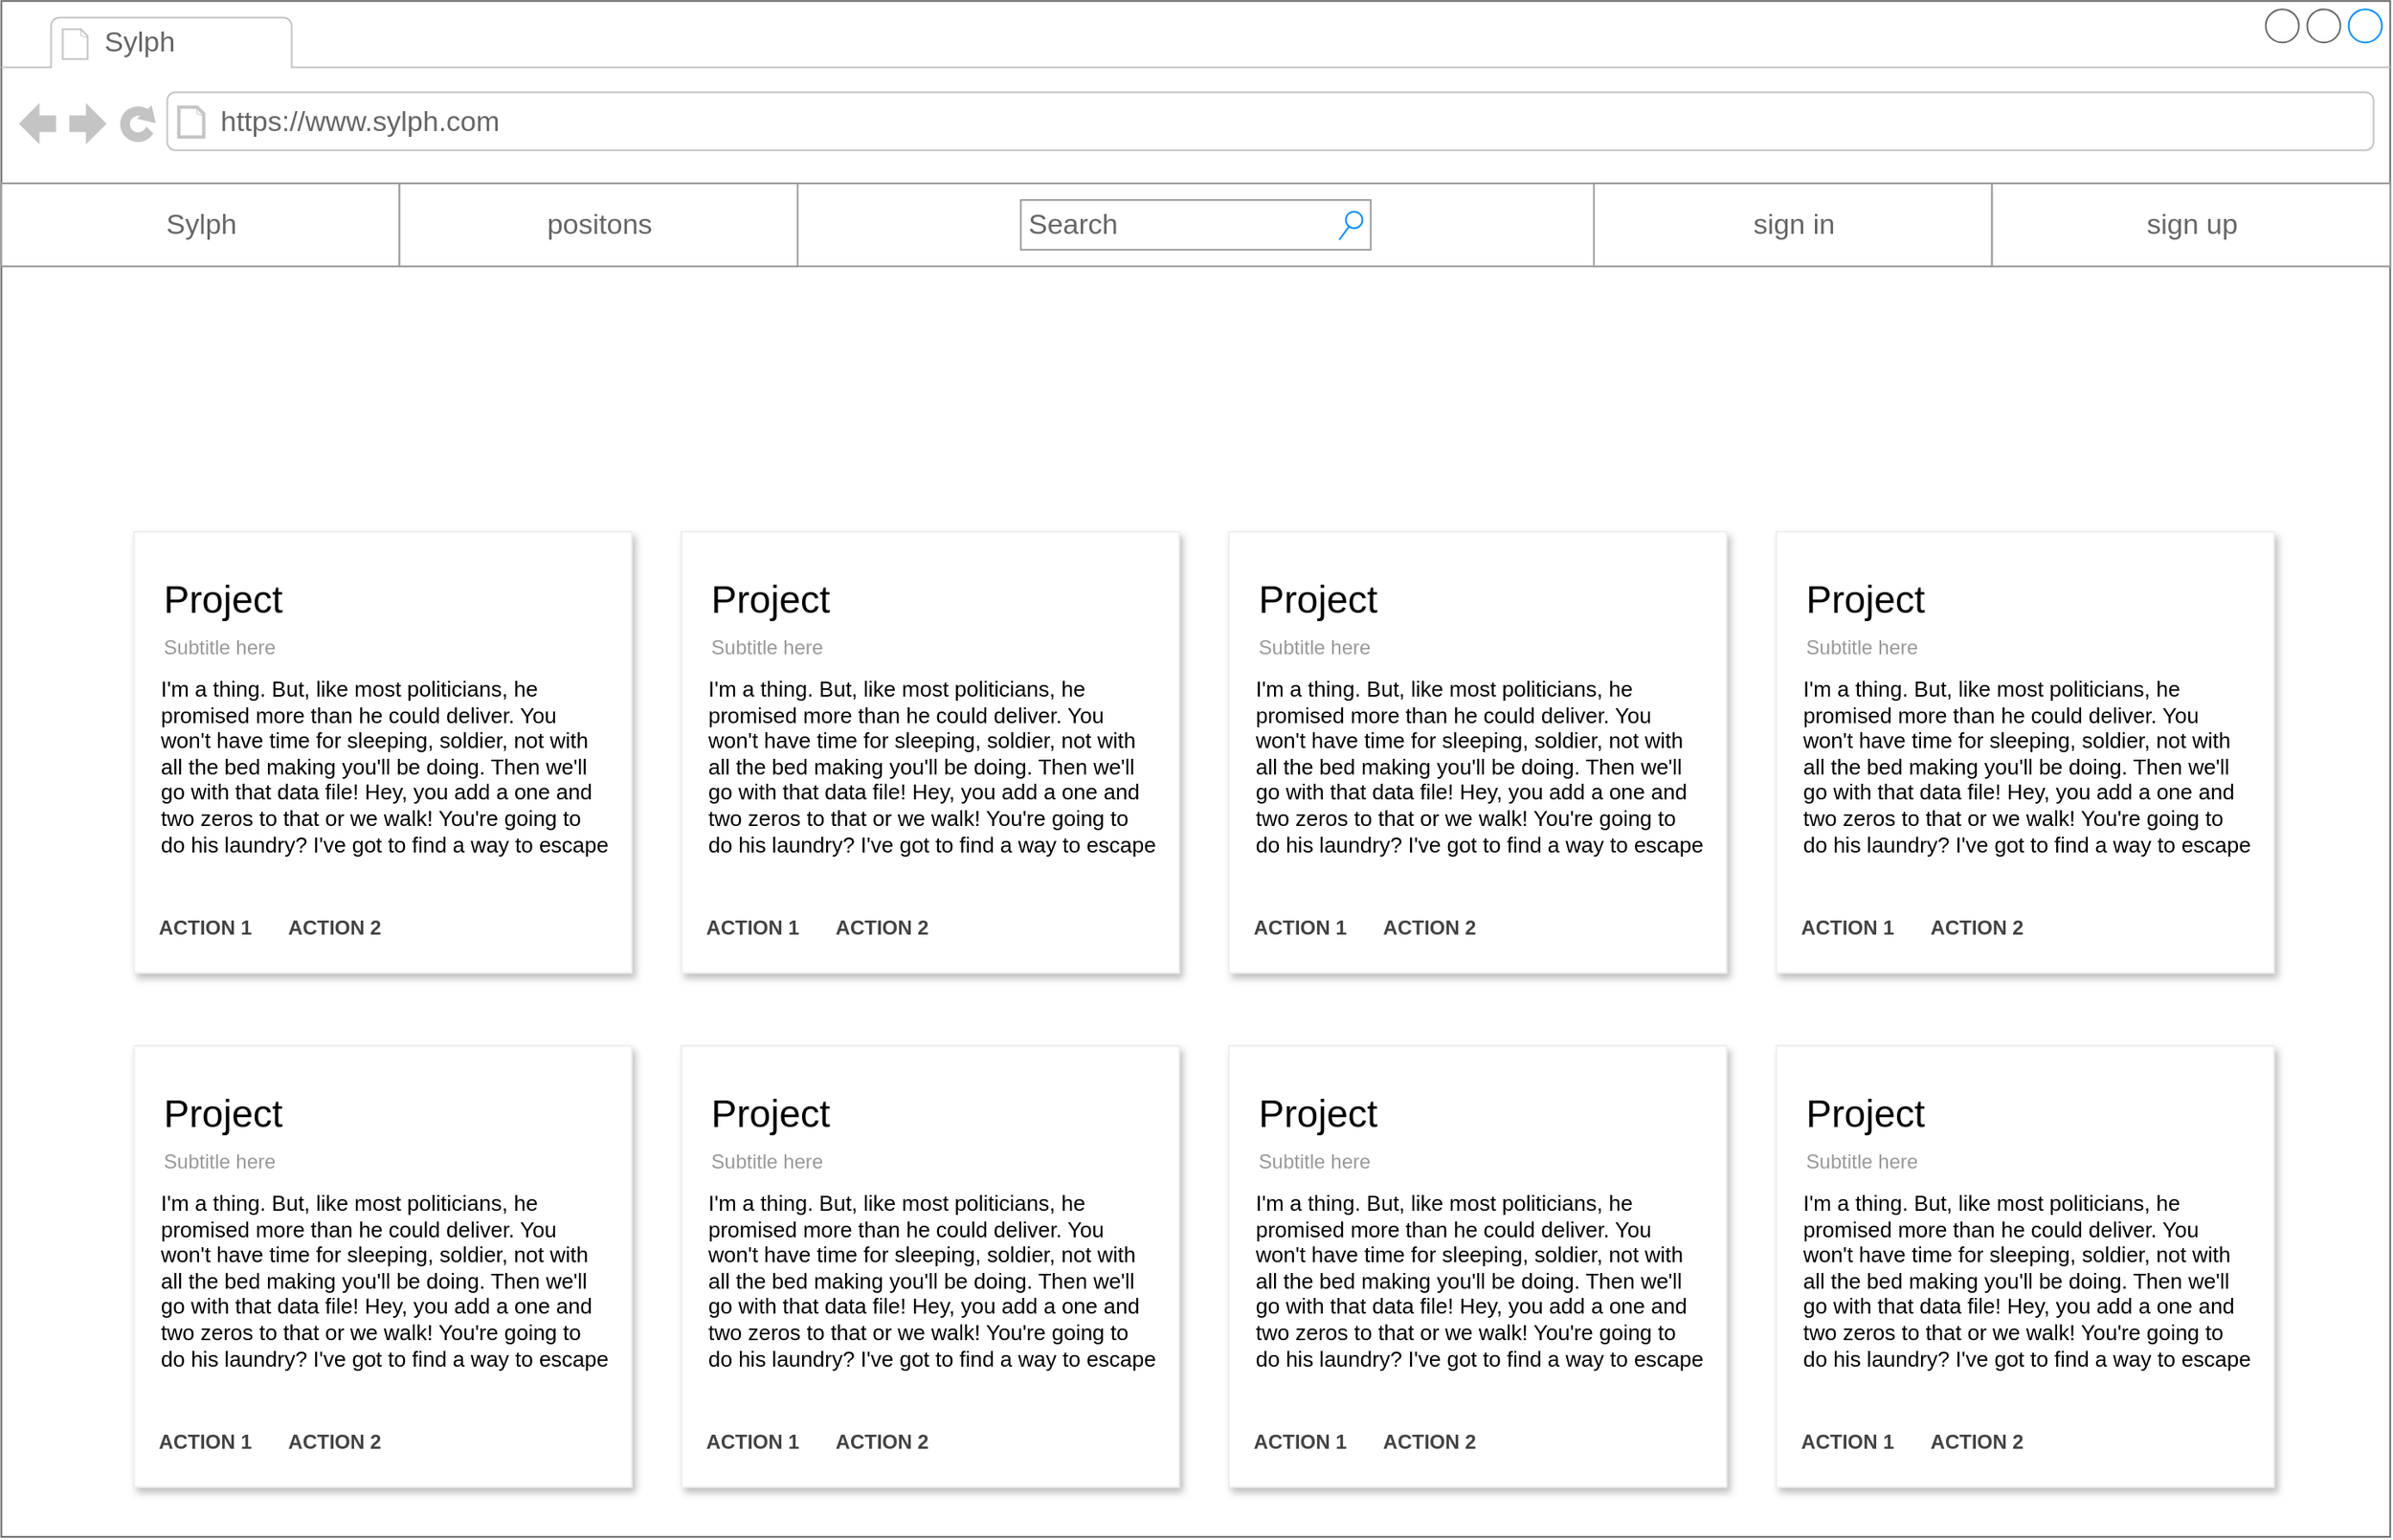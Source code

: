<mxfile version="14.9.8" type="device" pages="8"><diagram id="LhlFM_iipvSsgovsYcek" name="LandingPage(not login)"><mxGraphModel dx="1038" dy="547" grid="1" gridSize="10" guides="1" tooltips="1" connect="1" arrows="1" fold="1" page="1" pageScale="1" pageWidth="827" pageHeight="1169" math="0" shadow="0"><root><mxCell id="0"/><mxCell id="1" parent="0"/><mxCell id="qHJXZ2fz81tliQeRGFOD-1" value="" style="strokeWidth=1;shadow=0;dashed=0;align=center;html=1;shape=mxgraph.mockup.containers.browserWindow;rSize=0;strokeColor=#666666;strokeColor2=#008cff;strokeColor3=#c4c4c4;mainText=,;recursiveResize=0;" vertex="1" parent="1"><mxGeometry x="40.8" y="376.6" width="1440" height="926" as="geometry"/></mxCell><mxCell id="qHJXZ2fz81tliQeRGFOD-2" value="Sylph" style="strokeWidth=1;shadow=0;dashed=0;align=center;html=1;shape=mxgraph.mockup.containers.anchor;fontSize=17;fontColor=#666666;align=left;" vertex="1" parent="qHJXZ2fz81tliQeRGFOD-1"><mxGeometry x="60" y="12" width="110" height="26" as="geometry"/></mxCell><mxCell id="qHJXZ2fz81tliQeRGFOD-3" value="https://www.sylph.com" style="strokeWidth=1;shadow=0;dashed=0;align=center;html=1;shape=mxgraph.mockup.containers.anchor;rSize=0;fontSize=17;fontColor=#666666;align=left;" vertex="1" parent="qHJXZ2fz81tliQeRGFOD-1"><mxGeometry x="130" y="60" width="250" height="26" as="geometry"/></mxCell><mxCell id="qHJXZ2fz81tliQeRGFOD-4" value="Project" style="shape=rect;fillColor=#ffffff;strokeColor=#eeeeee;shadow=1;fontColor=#000000;fontSize=23;fontStyle=0;verticalAlign=top;spacingBottom=0;spacingLeft=16;spacingTop=20;align=left;" vertex="1" parent="qHJXZ2fz81tliQeRGFOD-1"><mxGeometry x="80" y="320" width="300" height="266" as="geometry"/></mxCell><mxCell id="qHJXZ2fz81tliQeRGFOD-5" value="Subtitle here" style="text;fontColor=#999999;fontSize=12;fontStyle=0;verticalAlign=middle;spacingBottom=0;spacingLeft=16;resizeWidth=1;" vertex="1" parent="qHJXZ2fz81tliQeRGFOD-4"><mxGeometry width="300" height="20" relative="1" as="geometry"><mxPoint y="59" as="offset"/></mxGeometry></mxCell><mxCell id="qHJXZ2fz81tliQeRGFOD-6" value="I'm a thing. But, like most politicians, he promised more than he could deliver. You won't have time for sleeping, soldier, not with all the bed making you'll be doing. Then we'll go with that data file! Hey, you add a one and two zeros to that or we walk! You're going to do his laundry? I've got to find a way to escape" style="text;whiteSpace=wrap;fontSize=13;spacing=16;spacingTop=-4;resizeWidth=1;resizeHeight=1;" vertex="1" parent="qHJXZ2fz81tliQeRGFOD-4"><mxGeometry width="300" height="148" relative="1" as="geometry"><mxPoint y="70" as="offset"/></mxGeometry></mxCell><mxCell id="qHJXZ2fz81tliQeRGFOD-7" value="ACTION 1" style="shape=rect;strokeColor=none;fillColor=#ffffff;fontColor=#444444;fontStyle=1;" vertex="1" parent="qHJXZ2fz81tliQeRGFOD-4"><mxGeometry y="1" width="70" height="40" relative="1" as="geometry"><mxPoint x="8" y="-48" as="offset"/></mxGeometry></mxCell><mxCell id="qHJXZ2fz81tliQeRGFOD-8" value="ACTION 2" style="shape=rect;strokeColor=none;fillColor=#ffffff;fontColor=#444444;fontStyle=1;" vertex="1" parent="qHJXZ2fz81tliQeRGFOD-4"><mxGeometry y="1" width="70" height="40" relative="1" as="geometry"><mxPoint x="86" y="-48" as="offset"/></mxGeometry></mxCell><mxCell id="qHJXZ2fz81tliQeRGFOD-9" value="Project" style="shape=rect;fillColor=#ffffff;strokeColor=#eeeeee;shadow=1;fontColor=#000000;fontSize=23;fontStyle=0;verticalAlign=top;spacingBottom=0;spacingLeft=16;spacingTop=20;align=left;" vertex="1" parent="qHJXZ2fz81tliQeRGFOD-1"><mxGeometry x="410" y="320" width="300" height="266" as="geometry"/></mxCell><mxCell id="qHJXZ2fz81tliQeRGFOD-10" value="Subtitle here" style="text;fontColor=#999999;fontSize=12;fontStyle=0;verticalAlign=middle;spacingBottom=0;spacingLeft=16;resizeWidth=1;" vertex="1" parent="qHJXZ2fz81tliQeRGFOD-9"><mxGeometry width="300" height="20" relative="1" as="geometry"><mxPoint y="59" as="offset"/></mxGeometry></mxCell><mxCell id="qHJXZ2fz81tliQeRGFOD-11" value="I'm a thing. But, like most politicians, he promised more than he could deliver. You won't have time for sleeping, soldier, not with all the bed making you'll be doing. Then we'll go with that data file! Hey, you add a one and two zeros to that or we walk! You're going to do his laundry? I've got to find a way to escape" style="text;whiteSpace=wrap;fontSize=13;spacing=16;spacingTop=-4;resizeWidth=1;resizeHeight=1;" vertex="1" parent="qHJXZ2fz81tliQeRGFOD-9"><mxGeometry width="300" height="148" relative="1" as="geometry"><mxPoint y="70" as="offset"/></mxGeometry></mxCell><mxCell id="qHJXZ2fz81tliQeRGFOD-12" value="ACTION 1" style="shape=rect;strokeColor=none;fillColor=#ffffff;fontColor=#444444;fontStyle=1;" vertex="1" parent="qHJXZ2fz81tliQeRGFOD-9"><mxGeometry y="1" width="70" height="40" relative="1" as="geometry"><mxPoint x="8" y="-48" as="offset"/></mxGeometry></mxCell><mxCell id="qHJXZ2fz81tliQeRGFOD-13" value="ACTION 2" style="shape=rect;strokeColor=none;fillColor=#ffffff;fontColor=#444444;fontStyle=1;" vertex="1" parent="qHJXZ2fz81tliQeRGFOD-9"><mxGeometry y="1" width="70" height="40" relative="1" as="geometry"><mxPoint x="86" y="-48" as="offset"/></mxGeometry></mxCell><mxCell id="qHJXZ2fz81tliQeRGFOD-14" value="Project" style="shape=rect;fillColor=#ffffff;strokeColor=#eeeeee;shadow=1;fontColor=#000000;fontSize=23;fontStyle=0;verticalAlign=top;spacingBottom=0;spacingLeft=16;spacingTop=20;align=left;" vertex="1" parent="qHJXZ2fz81tliQeRGFOD-1"><mxGeometry x="1070" y="320" width="300" height="266" as="geometry"/></mxCell><mxCell id="qHJXZ2fz81tliQeRGFOD-15" value="Subtitle here" style="text;fontColor=#999999;fontSize=12;fontStyle=0;verticalAlign=middle;spacingBottom=0;spacingLeft=16;resizeWidth=1;" vertex="1" parent="qHJXZ2fz81tliQeRGFOD-14"><mxGeometry width="300" height="20" relative="1" as="geometry"><mxPoint y="59" as="offset"/></mxGeometry></mxCell><mxCell id="qHJXZ2fz81tliQeRGFOD-16" value="I'm a thing. But, like most politicians, he promised more than he could deliver. You won't have time for sleeping, soldier, not with all the bed making you'll be doing. Then we'll go with that data file! Hey, you add a one and two zeros to that or we walk! You're going to do his laundry? I've got to find a way to escape" style="text;whiteSpace=wrap;fontSize=13;spacing=16;spacingTop=-4;resizeWidth=1;resizeHeight=1;" vertex="1" parent="qHJXZ2fz81tliQeRGFOD-14"><mxGeometry width="300" height="148" relative="1" as="geometry"><mxPoint y="70" as="offset"/></mxGeometry></mxCell><mxCell id="qHJXZ2fz81tliQeRGFOD-17" value="ACTION 1" style="shape=rect;strokeColor=none;fillColor=#ffffff;fontColor=#444444;fontStyle=1;" vertex="1" parent="qHJXZ2fz81tliQeRGFOD-14"><mxGeometry y="1" width="70" height="40" relative="1" as="geometry"><mxPoint x="8" y="-48" as="offset"/></mxGeometry></mxCell><mxCell id="qHJXZ2fz81tliQeRGFOD-18" value="ACTION 2" style="shape=rect;strokeColor=none;fillColor=#ffffff;fontColor=#444444;fontStyle=1;" vertex="1" parent="qHJXZ2fz81tliQeRGFOD-14"><mxGeometry y="1" width="70" height="40" relative="1" as="geometry"><mxPoint x="86" y="-48" as="offset"/></mxGeometry></mxCell><mxCell id="qHJXZ2fz81tliQeRGFOD-19" value="Project" style="shape=rect;fillColor=#ffffff;strokeColor=#eeeeee;shadow=1;fontColor=#000000;fontSize=23;fontStyle=0;verticalAlign=top;spacingBottom=0;spacingLeft=16;spacingTop=20;align=left;" vertex="1" parent="qHJXZ2fz81tliQeRGFOD-1"><mxGeometry x="80" y="630" width="300" height="266" as="geometry"/></mxCell><mxCell id="qHJXZ2fz81tliQeRGFOD-20" value="Subtitle here" style="text;fontColor=#999999;fontSize=12;fontStyle=0;verticalAlign=middle;spacingBottom=0;spacingLeft=16;resizeWidth=1;" vertex="1" parent="qHJXZ2fz81tliQeRGFOD-19"><mxGeometry width="300" height="20" relative="1" as="geometry"><mxPoint y="59" as="offset"/></mxGeometry></mxCell><mxCell id="qHJXZ2fz81tliQeRGFOD-21" value="I'm a thing. But, like most politicians, he promised more than he could deliver. You won't have time for sleeping, soldier, not with all the bed making you'll be doing. Then we'll go with that data file! Hey, you add a one and two zeros to that or we walk! You're going to do his laundry? I've got to find a way to escape" style="text;whiteSpace=wrap;fontSize=13;spacing=16;spacingTop=-4;resizeWidth=1;resizeHeight=1;" vertex="1" parent="qHJXZ2fz81tliQeRGFOD-19"><mxGeometry width="300" height="148" relative="1" as="geometry"><mxPoint y="70" as="offset"/></mxGeometry></mxCell><mxCell id="qHJXZ2fz81tliQeRGFOD-22" value="ACTION 1" style="shape=rect;strokeColor=none;fillColor=#ffffff;fontColor=#444444;fontStyle=1;" vertex="1" parent="qHJXZ2fz81tliQeRGFOD-19"><mxGeometry y="1" width="70" height="40" relative="1" as="geometry"><mxPoint x="8" y="-48" as="offset"/></mxGeometry></mxCell><mxCell id="qHJXZ2fz81tliQeRGFOD-23" value="ACTION 2" style="shape=rect;strokeColor=none;fillColor=#ffffff;fontColor=#444444;fontStyle=1;" vertex="1" parent="qHJXZ2fz81tliQeRGFOD-19"><mxGeometry y="1" width="70" height="40" relative="1" as="geometry"><mxPoint x="86" y="-48" as="offset"/></mxGeometry></mxCell><mxCell id="qHJXZ2fz81tliQeRGFOD-24" value="Project" style="shape=rect;fillColor=#ffffff;strokeColor=#eeeeee;shadow=1;fontColor=#000000;fontSize=23;fontStyle=0;verticalAlign=top;spacingBottom=0;spacingLeft=16;spacingTop=20;align=left;" vertex="1" parent="qHJXZ2fz81tliQeRGFOD-1"><mxGeometry x="740" y="320" width="300" height="266" as="geometry"/></mxCell><mxCell id="qHJXZ2fz81tliQeRGFOD-25" value="Subtitle here" style="text;fontColor=#999999;fontSize=12;fontStyle=0;verticalAlign=middle;spacingBottom=0;spacingLeft=16;resizeWidth=1;" vertex="1" parent="qHJXZ2fz81tliQeRGFOD-24"><mxGeometry width="300" height="20" relative="1" as="geometry"><mxPoint y="59" as="offset"/></mxGeometry></mxCell><mxCell id="qHJXZ2fz81tliQeRGFOD-26" value="I'm a thing. But, like most politicians, he promised more than he could deliver. You won't have time for sleeping, soldier, not with all the bed making you'll be doing. Then we'll go with that data file! Hey, you add a one and two zeros to that or we walk! You're going to do his laundry? I've got to find a way to escape" style="text;whiteSpace=wrap;fontSize=13;spacing=16;spacingTop=-4;resizeWidth=1;resizeHeight=1;" vertex="1" parent="qHJXZ2fz81tliQeRGFOD-24"><mxGeometry width="300" height="148" relative="1" as="geometry"><mxPoint y="70" as="offset"/></mxGeometry></mxCell><mxCell id="qHJXZ2fz81tliQeRGFOD-27" value="ACTION 1" style="shape=rect;strokeColor=none;fillColor=#ffffff;fontColor=#444444;fontStyle=1;" vertex="1" parent="qHJXZ2fz81tliQeRGFOD-24"><mxGeometry y="1" width="70" height="40" relative="1" as="geometry"><mxPoint x="8" y="-48" as="offset"/></mxGeometry></mxCell><mxCell id="qHJXZ2fz81tliQeRGFOD-28" value="ACTION 2" style="shape=rect;strokeColor=none;fillColor=#ffffff;fontColor=#444444;fontStyle=1;" vertex="1" parent="qHJXZ2fz81tliQeRGFOD-24"><mxGeometry y="1" width="70" height="40" relative="1" as="geometry"><mxPoint x="86" y="-48" as="offset"/></mxGeometry></mxCell><mxCell id="qHJXZ2fz81tliQeRGFOD-29" value="Project" style="shape=rect;fillColor=#ffffff;strokeColor=#eeeeee;shadow=1;fontColor=#000000;fontSize=23;fontStyle=0;verticalAlign=top;spacingBottom=0;spacingLeft=16;spacingTop=20;align=left;" vertex="1" parent="qHJXZ2fz81tliQeRGFOD-1"><mxGeometry x="410" y="630" width="300" height="266" as="geometry"/></mxCell><mxCell id="qHJXZ2fz81tliQeRGFOD-30" value="Subtitle here" style="text;fontColor=#999999;fontSize=12;fontStyle=0;verticalAlign=middle;spacingBottom=0;spacingLeft=16;resizeWidth=1;" vertex="1" parent="qHJXZ2fz81tliQeRGFOD-29"><mxGeometry width="300" height="20" relative="1" as="geometry"><mxPoint y="59" as="offset"/></mxGeometry></mxCell><mxCell id="qHJXZ2fz81tliQeRGFOD-31" value="I'm a thing. But, like most politicians, he promised more than he could deliver. You won't have time for sleeping, soldier, not with all the bed making you'll be doing. Then we'll go with that data file! Hey, you add a one and two zeros to that or we walk! You're going to do his laundry? I've got to find a way to escape" style="text;whiteSpace=wrap;fontSize=13;spacing=16;spacingTop=-4;resizeWidth=1;resizeHeight=1;" vertex="1" parent="qHJXZ2fz81tliQeRGFOD-29"><mxGeometry width="300" height="148" relative="1" as="geometry"><mxPoint y="70" as="offset"/></mxGeometry></mxCell><mxCell id="qHJXZ2fz81tliQeRGFOD-32" value="ACTION 1" style="shape=rect;strokeColor=none;fillColor=#ffffff;fontColor=#444444;fontStyle=1;" vertex="1" parent="qHJXZ2fz81tliQeRGFOD-29"><mxGeometry y="1" width="70" height="40" relative="1" as="geometry"><mxPoint x="8" y="-48" as="offset"/></mxGeometry></mxCell><mxCell id="qHJXZ2fz81tliQeRGFOD-33" value="ACTION 2" style="shape=rect;strokeColor=none;fillColor=#ffffff;fontColor=#444444;fontStyle=1;" vertex="1" parent="qHJXZ2fz81tliQeRGFOD-29"><mxGeometry y="1" width="70" height="40" relative="1" as="geometry"><mxPoint x="86" y="-48" as="offset"/></mxGeometry></mxCell><mxCell id="qHJXZ2fz81tliQeRGFOD-34" value="Project" style="shape=rect;fillColor=#ffffff;strokeColor=#eeeeee;shadow=1;fontColor=#000000;fontSize=23;fontStyle=0;verticalAlign=top;spacingBottom=0;spacingLeft=16;spacingTop=20;align=left;" vertex="1" parent="qHJXZ2fz81tliQeRGFOD-1"><mxGeometry x="740" y="630" width="300" height="266" as="geometry"/></mxCell><mxCell id="qHJXZ2fz81tliQeRGFOD-35" value="Subtitle here" style="text;fontColor=#999999;fontSize=12;fontStyle=0;verticalAlign=middle;spacingBottom=0;spacingLeft=16;resizeWidth=1;" vertex="1" parent="qHJXZ2fz81tliQeRGFOD-34"><mxGeometry width="300" height="20" relative="1" as="geometry"><mxPoint y="59" as="offset"/></mxGeometry></mxCell><mxCell id="qHJXZ2fz81tliQeRGFOD-36" value="I'm a thing. But, like most politicians, he promised more than he could deliver. You won't have time for sleeping, soldier, not with all the bed making you'll be doing. Then we'll go with that data file! Hey, you add a one and two zeros to that or we walk! You're going to do his laundry? I've got to find a way to escape" style="text;whiteSpace=wrap;fontSize=13;spacing=16;spacingTop=-4;resizeWidth=1;resizeHeight=1;" vertex="1" parent="qHJXZ2fz81tliQeRGFOD-34"><mxGeometry width="300" height="148" relative="1" as="geometry"><mxPoint y="70" as="offset"/></mxGeometry></mxCell><mxCell id="qHJXZ2fz81tliQeRGFOD-37" value="ACTION 1" style="shape=rect;strokeColor=none;fillColor=#ffffff;fontColor=#444444;fontStyle=1;" vertex="1" parent="qHJXZ2fz81tliQeRGFOD-34"><mxGeometry y="1" width="70" height="40" relative="1" as="geometry"><mxPoint x="8" y="-48" as="offset"/></mxGeometry></mxCell><mxCell id="qHJXZ2fz81tliQeRGFOD-38" value="ACTION 2" style="shape=rect;strokeColor=none;fillColor=#ffffff;fontColor=#444444;fontStyle=1;" vertex="1" parent="qHJXZ2fz81tliQeRGFOD-34"><mxGeometry y="1" width="70" height="40" relative="1" as="geometry"><mxPoint x="86" y="-48" as="offset"/></mxGeometry></mxCell><mxCell id="qHJXZ2fz81tliQeRGFOD-39" value="Project" style="shape=rect;fillColor=#ffffff;strokeColor=#eeeeee;shadow=1;fontColor=#000000;fontSize=23;fontStyle=0;verticalAlign=top;spacingBottom=0;spacingLeft=16;spacingTop=20;align=left;" vertex="1" parent="qHJXZ2fz81tliQeRGFOD-1"><mxGeometry x="1070" y="630" width="300" height="266" as="geometry"/></mxCell><mxCell id="qHJXZ2fz81tliQeRGFOD-40" value="Subtitle here" style="text;fontColor=#999999;fontSize=12;fontStyle=0;verticalAlign=middle;spacingBottom=0;spacingLeft=16;resizeWidth=1;" vertex="1" parent="qHJXZ2fz81tliQeRGFOD-39"><mxGeometry width="300" height="20" relative="1" as="geometry"><mxPoint y="59" as="offset"/></mxGeometry></mxCell><mxCell id="qHJXZ2fz81tliQeRGFOD-41" value="I'm a thing. But, like most politicians, he promised more than he could deliver. You won't have time for sleeping, soldier, not with all the bed making you'll be doing. Then we'll go with that data file! Hey, you add a one and two zeros to that or we walk! You're going to do his laundry? I've got to find a way to escape" style="text;whiteSpace=wrap;fontSize=13;spacing=16;spacingTop=-4;resizeWidth=1;resizeHeight=1;" vertex="1" parent="qHJXZ2fz81tliQeRGFOD-39"><mxGeometry width="300" height="148" relative="1" as="geometry"><mxPoint y="70" as="offset"/></mxGeometry></mxCell><mxCell id="qHJXZ2fz81tliQeRGFOD-42" value="ACTION 1" style="shape=rect;strokeColor=none;fillColor=#ffffff;fontColor=#444444;fontStyle=1;" vertex="1" parent="qHJXZ2fz81tliQeRGFOD-39"><mxGeometry y="1" width="70" height="40" relative="1" as="geometry"><mxPoint x="8" y="-48" as="offset"/></mxGeometry></mxCell><mxCell id="qHJXZ2fz81tliQeRGFOD-43" value="ACTION 2" style="shape=rect;strokeColor=none;fillColor=#ffffff;fontColor=#444444;fontStyle=1;" vertex="1" parent="qHJXZ2fz81tliQeRGFOD-39"><mxGeometry y="1" width="70" height="40" relative="1" as="geometry"><mxPoint x="86" y="-48" as="offset"/></mxGeometry></mxCell><mxCell id="qHJXZ2fz81tliQeRGFOD-44" value="" style="strokeWidth=1;shadow=0;dashed=0;align=center;html=1;shape=mxgraph.mockup.forms.rrect;rSize=0;strokeColor=#999999;" vertex="1" parent="qHJXZ2fz81tliQeRGFOD-1"><mxGeometry y="110" width="1440" height="50" as="geometry"/></mxCell><mxCell id="qHJXZ2fz81tliQeRGFOD-45" value="Sylph" style="strokeColor=inherit;fillColor=inherit;gradientColor=inherit;strokeWidth=1;shadow=0;dashed=0;align=center;html=1;shape=mxgraph.mockup.forms.rrect;rSize=0;fontSize=17;fontColor=#666666;" vertex="1" parent="qHJXZ2fz81tliQeRGFOD-44"><mxGeometry width="240.0" height="50" as="geometry"/></mxCell><mxCell id="qHJXZ2fz81tliQeRGFOD-46" value="positons" style="strokeColor=inherit;fillColor=inherit;gradientColor=inherit;strokeWidth=1;shadow=0;dashed=0;align=center;html=1;shape=mxgraph.mockup.forms.rrect;rSize=0;fontSize=17;fontColor=#666666;" vertex="1" parent="qHJXZ2fz81tliQeRGFOD-44"><mxGeometry x="240.0" width="240.0" height="50" as="geometry"/></mxCell><mxCell id="qHJXZ2fz81tliQeRGFOD-47" value="sign in" style="strokeColor=inherit;fillColor=inherit;gradientColor=inherit;strokeWidth=1;shadow=0;dashed=0;align=center;html=1;shape=mxgraph.mockup.forms.rrect;rSize=0;fontSize=17;fontColor=#666666;" vertex="1" parent="qHJXZ2fz81tliQeRGFOD-44"><mxGeometry x="960.0" width="240.0" height="50" as="geometry"/></mxCell><mxCell id="qHJXZ2fz81tliQeRGFOD-48" value="sign up" style="strokeColor=inherit;fillColor=inherit;gradientColor=inherit;strokeWidth=1;shadow=0;dashed=0;align=center;html=1;shape=mxgraph.mockup.forms.rrect;rSize=0;fontSize=17;fontColor=#666666;" vertex="1" parent="qHJXZ2fz81tliQeRGFOD-44"><mxGeometry x="1200" width="240.0" height="50" as="geometry"/></mxCell><mxCell id="qHJXZ2fz81tliQeRGFOD-49" value="Search" style="strokeWidth=1;shadow=0;dashed=0;align=center;html=1;shape=mxgraph.mockup.forms.searchBox;strokeColor=#999999;mainText=;strokeColor2=#008cff;fontColor=#666666;fontSize=17;align=left;spacingLeft=3;" vertex="1" parent="qHJXZ2fz81tliQeRGFOD-44"><mxGeometry x="614.531" y="10" width="210.938" height="30" as="geometry"/></mxCell></root></mxGraphModel></diagram><diagram name="LandingPage(login)" id="MhppPnWOUvP5LBYgH-Li"><mxGraphModel dx="1038" dy="547" grid="1" gridSize="10" guides="1" tooltips="1" connect="1" arrows="1" fold="1" page="1" pageScale="1" pageWidth="827" pageHeight="1169" math="0" shadow="0"><root><mxCell id="_eKJFgDiTnrvFq-IMAYY-0"/><mxCell id="_eKJFgDiTnrvFq-IMAYY-1" parent="_eKJFgDiTnrvFq-IMAYY-0"/><mxCell id="TonVacZtYj29cnodsZ7o-0" value="" style="strokeWidth=1;shadow=0;dashed=0;align=center;html=1;shape=mxgraph.mockup.containers.browserWindow;rSize=0;strokeColor=#666666;strokeColor2=#008cff;strokeColor3=#c4c4c4;mainText=,;recursiveResize=0;" parent="_eKJFgDiTnrvFq-IMAYY-1" vertex="1"><mxGeometry y="170" width="1440" height="926" as="geometry"/></mxCell><mxCell id="TonVacZtYj29cnodsZ7o-1" value="Sylph" style="strokeWidth=1;shadow=0;dashed=0;align=center;html=1;shape=mxgraph.mockup.containers.anchor;fontSize=17;fontColor=#666666;align=left;" parent="TonVacZtYj29cnodsZ7o-0" vertex="1"><mxGeometry x="60" y="12" width="110" height="26" as="geometry"/></mxCell><mxCell id="TonVacZtYj29cnodsZ7o-2" value="https://www.sylph.com" style="strokeWidth=1;shadow=0;dashed=0;align=center;html=1;shape=mxgraph.mockup.containers.anchor;rSize=0;fontSize=17;fontColor=#666666;align=left;" parent="TonVacZtYj29cnodsZ7o-0" vertex="1"><mxGeometry x="130" y="60" width="250" height="26" as="geometry"/></mxCell><mxCell id="TonVacZtYj29cnodsZ7o-3" value="Project" style="shape=rect;fillColor=#ffffff;strokeColor=#eeeeee;shadow=1;fontColor=#000000;fontSize=23;fontStyle=0;verticalAlign=top;spacingBottom=0;spacingLeft=16;spacingTop=20;align=left;" parent="TonVacZtYj29cnodsZ7o-0" vertex="1"><mxGeometry x="80" y="320" width="300" height="266" as="geometry"/></mxCell><mxCell id="TonVacZtYj29cnodsZ7o-4" value="Subtitle here" style="text;fontColor=#999999;fontSize=12;fontStyle=0;verticalAlign=middle;spacingBottom=0;spacingLeft=16;resizeWidth=1;" parent="TonVacZtYj29cnodsZ7o-3" vertex="1"><mxGeometry width="300" height="20" relative="1" as="geometry"><mxPoint y="59" as="offset"/></mxGeometry></mxCell><mxCell id="TonVacZtYj29cnodsZ7o-5" value="I'm a thing. But, like most politicians, he promised more than he could deliver. You won't have time for sleeping, soldier, not with all the bed making you'll be doing. Then we'll go with that data file! Hey, you add a one and two zeros to that or we walk! You're going to do his laundry? I've got to find a way to escape" style="text;whiteSpace=wrap;fontSize=13;spacing=16;spacingTop=-4;resizeWidth=1;resizeHeight=1;" parent="TonVacZtYj29cnodsZ7o-3" vertex="1"><mxGeometry width="300" height="148" relative="1" as="geometry"><mxPoint y="70" as="offset"/></mxGeometry></mxCell><mxCell id="TonVacZtYj29cnodsZ7o-6" value="ACTION 1" style="shape=rect;strokeColor=none;fillColor=#ffffff;fontColor=#444444;fontStyle=1;" parent="TonVacZtYj29cnodsZ7o-3" vertex="1"><mxGeometry y="1" width="70" height="40" relative="1" as="geometry"><mxPoint x="8" y="-48" as="offset"/></mxGeometry></mxCell><mxCell id="TonVacZtYj29cnodsZ7o-7" value="ACTION 2" style="shape=rect;strokeColor=none;fillColor=#ffffff;fontColor=#444444;fontStyle=1;" parent="TonVacZtYj29cnodsZ7o-3" vertex="1"><mxGeometry y="1" width="70" height="40" relative="1" as="geometry"><mxPoint x="86" y="-48" as="offset"/></mxGeometry></mxCell><mxCell id="TonVacZtYj29cnodsZ7o-8" value="Project" style="shape=rect;fillColor=#ffffff;strokeColor=#eeeeee;shadow=1;fontColor=#000000;fontSize=23;fontStyle=0;verticalAlign=top;spacingBottom=0;spacingLeft=16;spacingTop=20;align=left;" parent="TonVacZtYj29cnodsZ7o-0" vertex="1"><mxGeometry x="410" y="320" width="300" height="266" as="geometry"/></mxCell><mxCell id="TonVacZtYj29cnodsZ7o-9" value="Subtitle here" style="text;fontColor=#999999;fontSize=12;fontStyle=0;verticalAlign=middle;spacingBottom=0;spacingLeft=16;resizeWidth=1;" parent="TonVacZtYj29cnodsZ7o-8" vertex="1"><mxGeometry width="300" height="20" relative="1" as="geometry"><mxPoint y="59" as="offset"/></mxGeometry></mxCell><mxCell id="TonVacZtYj29cnodsZ7o-10" value="I'm a thing. But, like most politicians, he promised more than he could deliver. You won't have time for sleeping, soldier, not with all the bed making you'll be doing. Then we'll go with that data file! Hey, you add a one and two zeros to that or we walk! You're going to do his laundry? I've got to find a way to escape" style="text;whiteSpace=wrap;fontSize=13;spacing=16;spacingTop=-4;resizeWidth=1;resizeHeight=1;" parent="TonVacZtYj29cnodsZ7o-8" vertex="1"><mxGeometry width="300" height="148" relative="1" as="geometry"><mxPoint y="70" as="offset"/></mxGeometry></mxCell><mxCell id="TonVacZtYj29cnodsZ7o-11" value="ACTION 1" style="shape=rect;strokeColor=none;fillColor=#ffffff;fontColor=#444444;fontStyle=1;" parent="TonVacZtYj29cnodsZ7o-8" vertex="1"><mxGeometry y="1" width="70" height="40" relative="1" as="geometry"><mxPoint x="8" y="-48" as="offset"/></mxGeometry></mxCell><mxCell id="TonVacZtYj29cnodsZ7o-12" value="ACTION 2" style="shape=rect;strokeColor=none;fillColor=#ffffff;fontColor=#444444;fontStyle=1;" parent="TonVacZtYj29cnodsZ7o-8" vertex="1"><mxGeometry y="1" width="70" height="40" relative="1" as="geometry"><mxPoint x="86" y="-48" as="offset"/></mxGeometry></mxCell><mxCell id="TonVacZtYj29cnodsZ7o-13" value="Project" style="shape=rect;fillColor=#ffffff;strokeColor=#eeeeee;shadow=1;fontColor=#000000;fontSize=23;fontStyle=0;verticalAlign=top;spacingBottom=0;spacingLeft=16;spacingTop=20;align=left;" parent="TonVacZtYj29cnodsZ7o-0" vertex="1"><mxGeometry x="1070" y="320" width="300" height="266" as="geometry"/></mxCell><mxCell id="TonVacZtYj29cnodsZ7o-14" value="Subtitle here" style="text;fontColor=#999999;fontSize=12;fontStyle=0;verticalAlign=middle;spacingBottom=0;spacingLeft=16;resizeWidth=1;" parent="TonVacZtYj29cnodsZ7o-13" vertex="1"><mxGeometry width="300" height="20" relative="1" as="geometry"><mxPoint y="59" as="offset"/></mxGeometry></mxCell><mxCell id="TonVacZtYj29cnodsZ7o-15" value="I'm a thing. But, like most politicians, he promised more than he could deliver. You won't have time for sleeping, soldier, not with all the bed making you'll be doing. Then we'll go with that data file! Hey, you add a one and two zeros to that or we walk! You're going to do his laundry? I've got to find a way to escape" style="text;whiteSpace=wrap;fontSize=13;spacing=16;spacingTop=-4;resizeWidth=1;resizeHeight=1;" parent="TonVacZtYj29cnodsZ7o-13" vertex="1"><mxGeometry width="300" height="148" relative="1" as="geometry"><mxPoint y="70" as="offset"/></mxGeometry></mxCell><mxCell id="TonVacZtYj29cnodsZ7o-16" value="ACTION 1" style="shape=rect;strokeColor=none;fillColor=#ffffff;fontColor=#444444;fontStyle=1;" parent="TonVacZtYj29cnodsZ7o-13" vertex="1"><mxGeometry y="1" width="70" height="40" relative="1" as="geometry"><mxPoint x="8" y="-48" as="offset"/></mxGeometry></mxCell><mxCell id="TonVacZtYj29cnodsZ7o-17" value="ACTION 2" style="shape=rect;strokeColor=none;fillColor=#ffffff;fontColor=#444444;fontStyle=1;" parent="TonVacZtYj29cnodsZ7o-13" vertex="1"><mxGeometry y="1" width="70" height="40" relative="1" as="geometry"><mxPoint x="86" y="-48" as="offset"/></mxGeometry></mxCell><mxCell id="TonVacZtYj29cnodsZ7o-18" value="Project" style="shape=rect;fillColor=#ffffff;strokeColor=#eeeeee;shadow=1;fontColor=#000000;fontSize=23;fontStyle=0;verticalAlign=top;spacingBottom=0;spacingLeft=16;spacingTop=20;align=left;" parent="TonVacZtYj29cnodsZ7o-0" vertex="1"><mxGeometry x="80" y="630" width="300" height="266" as="geometry"/></mxCell><mxCell id="TonVacZtYj29cnodsZ7o-19" value="Subtitle here" style="text;fontColor=#999999;fontSize=12;fontStyle=0;verticalAlign=middle;spacingBottom=0;spacingLeft=16;resizeWidth=1;" parent="TonVacZtYj29cnodsZ7o-18" vertex="1"><mxGeometry width="300" height="20" relative="1" as="geometry"><mxPoint y="59" as="offset"/></mxGeometry></mxCell><mxCell id="TonVacZtYj29cnodsZ7o-20" value="I'm a thing. But, like most politicians, he promised more than he could deliver. You won't have time for sleeping, soldier, not with all the bed making you'll be doing. Then we'll go with that data file! Hey, you add a one and two zeros to that or we walk! You're going to do his laundry? I've got to find a way to escape" style="text;whiteSpace=wrap;fontSize=13;spacing=16;spacingTop=-4;resizeWidth=1;resizeHeight=1;" parent="TonVacZtYj29cnodsZ7o-18" vertex="1"><mxGeometry width="300" height="148" relative="1" as="geometry"><mxPoint y="70" as="offset"/></mxGeometry></mxCell><mxCell id="TonVacZtYj29cnodsZ7o-21" value="ACTION 1" style="shape=rect;strokeColor=none;fillColor=#ffffff;fontColor=#444444;fontStyle=1;" parent="TonVacZtYj29cnodsZ7o-18" vertex="1"><mxGeometry y="1" width="70" height="40" relative="1" as="geometry"><mxPoint x="8" y="-48" as="offset"/></mxGeometry></mxCell><mxCell id="TonVacZtYj29cnodsZ7o-22" value="ACTION 2" style="shape=rect;strokeColor=none;fillColor=#ffffff;fontColor=#444444;fontStyle=1;" parent="TonVacZtYj29cnodsZ7o-18" vertex="1"><mxGeometry y="1" width="70" height="40" relative="1" as="geometry"><mxPoint x="86" y="-48" as="offset"/></mxGeometry></mxCell><mxCell id="TonVacZtYj29cnodsZ7o-23" value="Project" style="shape=rect;fillColor=#ffffff;strokeColor=#eeeeee;shadow=1;fontColor=#000000;fontSize=23;fontStyle=0;verticalAlign=top;spacingBottom=0;spacingLeft=16;spacingTop=20;align=left;" parent="TonVacZtYj29cnodsZ7o-0" vertex="1"><mxGeometry x="740" y="320" width="300" height="266" as="geometry"/></mxCell><mxCell id="TonVacZtYj29cnodsZ7o-24" value="Subtitle here" style="text;fontColor=#999999;fontSize=12;fontStyle=0;verticalAlign=middle;spacingBottom=0;spacingLeft=16;resizeWidth=1;" parent="TonVacZtYj29cnodsZ7o-23" vertex="1"><mxGeometry width="300" height="20" relative="1" as="geometry"><mxPoint y="59" as="offset"/></mxGeometry></mxCell><mxCell id="TonVacZtYj29cnodsZ7o-25" value="I'm a thing. But, like most politicians, he promised more than he could deliver. You won't have time for sleeping, soldier, not with all the bed making you'll be doing. Then we'll go with that data file! Hey, you add a one and two zeros to that or we walk! You're going to do his laundry? I've got to find a way to escape" style="text;whiteSpace=wrap;fontSize=13;spacing=16;spacingTop=-4;resizeWidth=1;resizeHeight=1;" parent="TonVacZtYj29cnodsZ7o-23" vertex="1"><mxGeometry width="300" height="148" relative="1" as="geometry"><mxPoint y="70" as="offset"/></mxGeometry></mxCell><mxCell id="TonVacZtYj29cnodsZ7o-26" value="ACTION 1" style="shape=rect;strokeColor=none;fillColor=#ffffff;fontColor=#444444;fontStyle=1;" parent="TonVacZtYj29cnodsZ7o-23" vertex="1"><mxGeometry y="1" width="70" height="40" relative="1" as="geometry"><mxPoint x="8" y="-48" as="offset"/></mxGeometry></mxCell><mxCell id="TonVacZtYj29cnodsZ7o-27" value="ACTION 2" style="shape=rect;strokeColor=none;fillColor=#ffffff;fontColor=#444444;fontStyle=1;" parent="TonVacZtYj29cnodsZ7o-23" vertex="1"><mxGeometry y="1" width="70" height="40" relative="1" as="geometry"><mxPoint x="86" y="-48" as="offset"/></mxGeometry></mxCell><mxCell id="TonVacZtYj29cnodsZ7o-28" value="Project" style="shape=rect;fillColor=#ffffff;strokeColor=#eeeeee;shadow=1;fontColor=#000000;fontSize=23;fontStyle=0;verticalAlign=top;spacingBottom=0;spacingLeft=16;spacingTop=20;align=left;" parent="TonVacZtYj29cnodsZ7o-0" vertex="1"><mxGeometry x="410" y="630" width="300" height="266" as="geometry"/></mxCell><mxCell id="TonVacZtYj29cnodsZ7o-29" value="Subtitle here" style="text;fontColor=#999999;fontSize=12;fontStyle=0;verticalAlign=middle;spacingBottom=0;spacingLeft=16;resizeWidth=1;" parent="TonVacZtYj29cnodsZ7o-28" vertex="1"><mxGeometry width="300" height="20" relative="1" as="geometry"><mxPoint y="59" as="offset"/></mxGeometry></mxCell><mxCell id="TonVacZtYj29cnodsZ7o-30" value="I'm a thing. But, like most politicians, he promised more than he could deliver. You won't have time for sleeping, soldier, not with all the bed making you'll be doing. Then we'll go with that data file! Hey, you add a one and two zeros to that or we walk! You're going to do his laundry? I've got to find a way to escape" style="text;whiteSpace=wrap;fontSize=13;spacing=16;spacingTop=-4;resizeWidth=1;resizeHeight=1;" parent="TonVacZtYj29cnodsZ7o-28" vertex="1"><mxGeometry width="300" height="148" relative="1" as="geometry"><mxPoint y="70" as="offset"/></mxGeometry></mxCell><mxCell id="TonVacZtYj29cnodsZ7o-31" value="ACTION 1" style="shape=rect;strokeColor=none;fillColor=#ffffff;fontColor=#444444;fontStyle=1;" parent="TonVacZtYj29cnodsZ7o-28" vertex="1"><mxGeometry y="1" width="70" height="40" relative="1" as="geometry"><mxPoint x="8" y="-48" as="offset"/></mxGeometry></mxCell><mxCell id="TonVacZtYj29cnodsZ7o-32" value="ACTION 2" style="shape=rect;strokeColor=none;fillColor=#ffffff;fontColor=#444444;fontStyle=1;" parent="TonVacZtYj29cnodsZ7o-28" vertex="1"><mxGeometry y="1" width="70" height="40" relative="1" as="geometry"><mxPoint x="86" y="-48" as="offset"/></mxGeometry></mxCell><mxCell id="TonVacZtYj29cnodsZ7o-33" value="Project" style="shape=rect;fillColor=#ffffff;strokeColor=#eeeeee;shadow=1;fontColor=#000000;fontSize=23;fontStyle=0;verticalAlign=top;spacingBottom=0;spacingLeft=16;spacingTop=20;align=left;" parent="TonVacZtYj29cnodsZ7o-0" vertex="1"><mxGeometry x="740" y="630" width="300" height="266" as="geometry"/></mxCell><mxCell id="TonVacZtYj29cnodsZ7o-34" value="Subtitle here" style="text;fontColor=#999999;fontSize=12;fontStyle=0;verticalAlign=middle;spacingBottom=0;spacingLeft=16;resizeWidth=1;" parent="TonVacZtYj29cnodsZ7o-33" vertex="1"><mxGeometry width="300" height="20" relative="1" as="geometry"><mxPoint y="59" as="offset"/></mxGeometry></mxCell><mxCell id="TonVacZtYj29cnodsZ7o-35" value="I'm a thing. But, like most politicians, he promised more than he could deliver. You won't have time for sleeping, soldier, not with all the bed making you'll be doing. Then we'll go with that data file! Hey, you add a one and two zeros to that or we walk! You're going to do his laundry? I've got to find a way to escape" style="text;whiteSpace=wrap;fontSize=13;spacing=16;spacingTop=-4;resizeWidth=1;resizeHeight=1;" parent="TonVacZtYj29cnodsZ7o-33" vertex="1"><mxGeometry width="300" height="148" relative="1" as="geometry"><mxPoint y="70" as="offset"/></mxGeometry></mxCell><mxCell id="TonVacZtYj29cnodsZ7o-36" value="ACTION 1" style="shape=rect;strokeColor=none;fillColor=#ffffff;fontColor=#444444;fontStyle=1;" parent="TonVacZtYj29cnodsZ7o-33" vertex="1"><mxGeometry y="1" width="70" height="40" relative="1" as="geometry"><mxPoint x="8" y="-48" as="offset"/></mxGeometry></mxCell><mxCell id="TonVacZtYj29cnodsZ7o-37" value="ACTION 2" style="shape=rect;strokeColor=none;fillColor=#ffffff;fontColor=#444444;fontStyle=1;" parent="TonVacZtYj29cnodsZ7o-33" vertex="1"><mxGeometry y="1" width="70" height="40" relative="1" as="geometry"><mxPoint x="86" y="-48" as="offset"/></mxGeometry></mxCell><mxCell id="TonVacZtYj29cnodsZ7o-38" value="Project" style="shape=rect;fillColor=#ffffff;strokeColor=#eeeeee;shadow=1;fontColor=#000000;fontSize=23;fontStyle=0;verticalAlign=top;spacingBottom=0;spacingLeft=16;spacingTop=20;align=left;" parent="TonVacZtYj29cnodsZ7o-0" vertex="1"><mxGeometry x="1070" y="630" width="300" height="266" as="geometry"/></mxCell><mxCell id="TonVacZtYj29cnodsZ7o-39" value="Subtitle here" style="text;fontColor=#999999;fontSize=12;fontStyle=0;verticalAlign=middle;spacingBottom=0;spacingLeft=16;resizeWidth=1;" parent="TonVacZtYj29cnodsZ7o-38" vertex="1"><mxGeometry width="300" height="20" relative="1" as="geometry"><mxPoint y="59" as="offset"/></mxGeometry></mxCell><mxCell id="TonVacZtYj29cnodsZ7o-40" value="I'm a thing. But, like most politicians, he promised more than he could deliver. You won't have time for sleeping, soldier, not with all the bed making you'll be doing. Then we'll go with that data file! Hey, you add a one and two zeros to that or we walk! You're going to do his laundry? I've got to find a way to escape" style="text;whiteSpace=wrap;fontSize=13;spacing=16;spacingTop=-4;resizeWidth=1;resizeHeight=1;" parent="TonVacZtYj29cnodsZ7o-38" vertex="1"><mxGeometry width="300" height="148" relative="1" as="geometry"><mxPoint y="70" as="offset"/></mxGeometry></mxCell><mxCell id="TonVacZtYj29cnodsZ7o-41" value="ACTION 1" style="shape=rect;strokeColor=none;fillColor=#ffffff;fontColor=#444444;fontStyle=1;" parent="TonVacZtYj29cnodsZ7o-38" vertex="1"><mxGeometry y="1" width="70" height="40" relative="1" as="geometry"><mxPoint x="8" y="-48" as="offset"/></mxGeometry></mxCell><mxCell id="TonVacZtYj29cnodsZ7o-42" value="ACTION 2" style="shape=rect;strokeColor=none;fillColor=#ffffff;fontColor=#444444;fontStyle=1;" parent="TonVacZtYj29cnodsZ7o-38" vertex="1"><mxGeometry y="1" width="70" height="40" relative="1" as="geometry"><mxPoint x="86" y="-48" as="offset"/></mxGeometry></mxCell><mxCell id="TonVacZtYj29cnodsZ7o-43" value="" style="strokeWidth=1;shadow=0;dashed=0;align=center;html=1;shape=mxgraph.mockup.forms.rrect;rSize=0;strokeColor=#999999;" parent="TonVacZtYj29cnodsZ7o-0" vertex="1"><mxGeometry y="110" width="1440" height="50" as="geometry"/></mxCell><mxCell id="TonVacZtYj29cnodsZ7o-44" value="Sylph" style="strokeColor=inherit;fillColor=inherit;gradientColor=inherit;strokeWidth=1;shadow=0;dashed=0;align=center;html=1;shape=mxgraph.mockup.forms.rrect;rSize=0;fontSize=17;fontColor=#666666;" parent="TonVacZtYj29cnodsZ7o-43" vertex="1"><mxGeometry width="240.0" height="50" as="geometry"/></mxCell><mxCell id="TonVacZtYj29cnodsZ7o-45" value="positons" style="strokeColor=inherit;fillColor=inherit;gradientColor=inherit;strokeWidth=1;shadow=0;dashed=0;align=center;html=1;shape=mxgraph.mockup.forms.rrect;rSize=0;fontSize=17;fontColor=#666666;" parent="TonVacZtYj29cnodsZ7o-43" vertex="1"><mxGeometry x="240.0" width="240.0" height="50" as="geometry"/></mxCell><mxCell id="TonVacZtYj29cnodsZ7o-48" value="Search" style="strokeWidth=1;shadow=0;dashed=0;align=center;html=1;shape=mxgraph.mockup.forms.searchBox;strokeColor=#999999;mainText=;strokeColor2=#008cff;fontColor=#666666;fontSize=17;align=left;spacingLeft=3;" parent="TonVacZtYj29cnodsZ7o-43" vertex="1"><mxGeometry x="614.531" y="10" width="210.938" height="30" as="geometry"/></mxCell><mxCell id="TonVacZtYj29cnodsZ7o-51" style="edgeStyle=orthogonalEdgeStyle;rounded=0;orthogonalLoop=1;jettySize=auto;html=1;" parent="_eKJFgDiTnrvFq-IMAYY-1" source="TonVacZtYj29cnodsZ7o-50" edge="1"><mxGeometry relative="1" as="geometry"><mxPoint x="1490" y="305" as="targetPoint"/></mxGeometry></mxCell><mxCell id="TonVacZtYj29cnodsZ7o-50" value="&amp;nbsp; &amp;nbsp; &amp;nbsp; &amp;nbsp; &amp;nbsp; &lt;font style=&quot;font-size: 12px&quot;&gt;user name&lt;/font&gt;" style="rounded=1;whiteSpace=wrap;html=1;" parent="_eKJFgDiTnrvFq-IMAYY-1" vertex="1"><mxGeometry x="1280" y="285" width="120" height="40" as="geometry"/></mxCell><mxCell id="TonVacZtYj29cnodsZ7o-49" value="" style="html=1;verticalLabelPosition=bottom;align=center;labelBackgroundColor=#ffffff;verticalAlign=top;strokeWidth=2;strokeColor=#0080F0;shadow=0;dashed=0;shape=mxgraph.ios7.icons.user;" parent="_eKJFgDiTnrvFq-IMAYY-1" vertex="1"><mxGeometry x="1290" y="290" width="30" height="30" as="geometry"/></mxCell><mxCell id="TonVacZtYj29cnodsZ7o-52" value="&amp;nbsp; &amp;nbsp; &amp;nbsp; &amp;nbsp; &amp;nbsp; &lt;font style=&quot;font-size: 12px&quot;&gt;user name&lt;/font&gt;" style="rounded=1;whiteSpace=wrap;html=1;" parent="_eKJFgDiTnrvFq-IMAYY-1" vertex="1"><mxGeometry x="1490" y="290" width="120" height="40" as="geometry"/></mxCell><mxCell id="TonVacZtYj29cnodsZ7o-53" value="" style="html=1;verticalLabelPosition=bottom;align=center;labelBackgroundColor=#ffffff;verticalAlign=top;strokeWidth=2;strokeColor=#0080F0;shadow=0;dashed=0;shape=mxgraph.ios7.icons.user;" parent="_eKJFgDiTnrvFq-IMAYY-1" vertex="1"><mxGeometry x="1500" y="295" width="30" height="30" as="geometry"/></mxCell><mxCell id="TonVacZtYj29cnodsZ7o-56" value="my page" style="rounded=1;whiteSpace=wrap;html=1;" parent="_eKJFgDiTnrvFq-IMAYY-1" vertex="1"><mxGeometry x="1490" y="330" width="120" height="40" as="geometry"/></mxCell><mxCell id="TonVacZtYj29cnodsZ7o-57" value="Logout" style="rounded=1;whiteSpace=wrap;html=1;" parent="_eKJFgDiTnrvFq-IMAYY-1" vertex="1"><mxGeometry x="1490" y="370" width="120" height="40" as="geometry"/></mxCell></root></mxGraphModel></diagram><diagram name="Register" id="rFU2j864JHKn-4Zt9NHy"><mxGraphModel dx="1038" dy="547" grid="1" gridSize="10" guides="1" tooltips="1" connect="1" arrows="1" fold="1" page="1" pageScale="1" pageWidth="827" pageHeight="1169" math="0" shadow="0"><root><mxCell id="Hf2qGNElS1p7LIz4Jrxm-0"/><mxCell id="Hf2qGNElS1p7LIz4Jrxm-1" parent="Hf2qGNElS1p7LIz4Jrxm-0"/><mxCell id="8s9036uUBkgItYt62i4_-0" value="" style="strokeWidth=1;shadow=0;dashed=0;align=center;html=1;shape=mxgraph.mockup.containers.browserWindow;rSize=0;strokeColor=#666666;strokeColor2=#008cff;strokeColor3=#c4c4c4;mainText=,;recursiveResize=0;" parent="Hf2qGNElS1p7LIz4Jrxm-1" vertex="1"><mxGeometry x="30" y="220" width="1440" height="926" as="geometry"/></mxCell><mxCell id="8s9036uUBkgItYt62i4_-1" value="Sylph" style="strokeWidth=1;shadow=0;dashed=0;align=center;html=1;shape=mxgraph.mockup.containers.anchor;fontSize=17;fontColor=#666666;align=left;" parent="8s9036uUBkgItYt62i4_-0" vertex="1"><mxGeometry x="60" y="12" width="110" height="26" as="geometry"/></mxCell><mxCell id="8s9036uUBkgItYt62i4_-2" value="https://www.sylph.com/register" style="strokeWidth=1;shadow=0;dashed=0;align=center;html=1;shape=mxgraph.mockup.containers.anchor;rSize=0;fontSize=17;fontColor=#666666;align=left;" parent="8s9036uUBkgItYt62i4_-0" vertex="1"><mxGeometry x="130" y="60" width="250" height="26" as="geometry"/></mxCell><mxCell id="8s9036uUBkgItYt62i4_-43" value="" style="strokeWidth=1;shadow=0;dashed=0;align=center;html=1;shape=mxgraph.mockup.forms.rrect;rSize=0;strokeColor=#999999;" parent="8s9036uUBkgItYt62i4_-0" vertex="1"><mxGeometry y="110" width="1440" height="50" as="geometry"/></mxCell><mxCell id="8s9036uUBkgItYt62i4_-44" value="Sylph" style="strokeColor=inherit;fillColor=inherit;gradientColor=inherit;strokeWidth=1;shadow=0;dashed=0;align=center;html=1;shape=mxgraph.mockup.forms.rrect;rSize=0;fontSize=17;fontColor=#666666;" parent="8s9036uUBkgItYt62i4_-43" vertex="1"><mxGeometry width="240.0" height="50" as="geometry"/></mxCell><mxCell id="8s9036uUBkgItYt62i4_-45" value="positons" style="strokeColor=inherit;fillColor=inherit;gradientColor=inherit;strokeWidth=1;shadow=0;dashed=0;align=center;html=1;shape=mxgraph.mockup.forms.rrect;rSize=0;fontSize=17;fontColor=#666666;" parent="8s9036uUBkgItYt62i4_-43" vertex="1"><mxGeometry x="240.0" width="240.0" height="50" as="geometry"/></mxCell><mxCell id="8s9036uUBkgItYt62i4_-46" value="sign in" style="strokeColor=inherit;fillColor=inherit;gradientColor=inherit;strokeWidth=1;shadow=0;dashed=0;align=center;html=1;shape=mxgraph.mockup.forms.rrect;rSize=0;fontSize=17;fontColor=#666666;" parent="8s9036uUBkgItYt62i4_-43" vertex="1"><mxGeometry x="960.0" width="240.0" height="50" as="geometry"/></mxCell><mxCell id="8s9036uUBkgItYt62i4_-47" value="sign up" style="strokeColor=inherit;fillColor=inherit;gradientColor=inherit;strokeWidth=1;shadow=0;dashed=0;align=center;html=1;shape=mxgraph.mockup.forms.rrect;rSize=0;fontSize=17;fontColor=#666666;" parent="8s9036uUBkgItYt62i4_-43" vertex="1"><mxGeometry x="1200" width="240.0" height="50" as="geometry"/></mxCell><mxCell id="8s9036uUBkgItYt62i4_-48" value="Search" style="strokeWidth=1;shadow=0;dashed=0;align=center;html=1;shape=mxgraph.mockup.forms.searchBox;strokeColor=#999999;mainText=;strokeColor2=#008cff;fontColor=#666666;fontSize=17;align=left;spacingLeft=3;" parent="8s9036uUBkgItYt62i4_-43" vertex="1"><mxGeometry x="614.531" y="10" width="210.938" height="30" as="geometry"/></mxCell><mxCell id="BqhluG8tcz6j8D4xEmgw-0" value="" style="strokeWidth=1;shadow=0;dashed=0;align=center;html=1;shape=mxgraph.mockup.forms.rrect;rSize=0;strokeColor=#999999;fillColor=#ffffff;" parent="8s9036uUBkgItYt62i4_-0" vertex="1"><mxGeometry x="590" y="330" width="400" height="550" as="geometry"/></mxCell><mxCell id="BqhluG8tcz6j8D4xEmgw-1" value="Sign Up" style="strokeWidth=1;shadow=0;dashed=0;align=center;html=1;shape=mxgraph.mockup.forms.anchor;fontSize=12;fontColor=#666666;align=left;resizeWidth=1;spacingLeft=0;" parent="BqhluG8tcz6j8D4xEmgw-0" vertex="1"><mxGeometry width="200" height="20" relative="1" as="geometry"><mxPoint x="10" y="14" as="offset"/></mxGeometry></mxCell><mxCell id="BqhluG8tcz6j8D4xEmgw-2" value="" style="shape=line;strokeColor=#ddeeff;strokeWidth=2;html=1;resizeWidth=1;" parent="BqhluG8tcz6j8D4xEmgw-0" vertex="1"><mxGeometry width="360" height="10" relative="1" as="geometry"><mxPoint x="10" y="30" as="offset"/></mxGeometry></mxCell><mxCell id="BqhluG8tcz6j8D4xEmgw-3" value="User Name:" style="strokeWidth=1;shadow=0;dashed=0;align=center;html=1;shape=mxgraph.mockup.forms.anchor;fontSize=12;fontColor=#666666;align=left;resizeWidth=1;spacingLeft=0;" parent="BqhluG8tcz6j8D4xEmgw-0" vertex="1"><mxGeometry width="200" height="20" relative="1" as="geometry"><mxPoint x="10" y="40" as="offset"/></mxGeometry></mxCell><mxCell id="BqhluG8tcz6j8D4xEmgw-4" value="johndoe" style="strokeWidth=1;shadow=0;dashed=0;align=center;html=1;shape=mxgraph.mockup.forms.rrect;rSize=0;strokeColor=#999999;fontColor=#666666;align=left;spacingLeft=5;resizeWidth=1;" parent="BqhluG8tcz6j8D4xEmgw-0" vertex="1"><mxGeometry width="300" height="25" relative="1" as="geometry"><mxPoint x="10" y="60" as="offset"/></mxGeometry></mxCell><mxCell id="BqhluG8tcz6j8D4xEmgw-5" value="Password:" style="strokeWidth=1;shadow=0;dashed=0;align=center;html=1;shape=mxgraph.mockup.forms.anchor;fontSize=12;fontColor=#666666;align=left;resizeWidth=1;spacingLeft=0;" parent="BqhluG8tcz6j8D4xEmgw-0" vertex="1"><mxGeometry width="200" height="20" relative="1" as="geometry"><mxPoint x="10" y="95" as="offset"/></mxGeometry></mxCell><mxCell id="BqhluG8tcz6j8D4xEmgw-6" value="********" style="strokeWidth=1;shadow=0;dashed=0;align=center;html=1;shape=mxgraph.mockup.forms.rrect;rSize=0;strokeColor=#999999;fontColor=#666666;align=left;spacingLeft=5;resizeWidth=1;" parent="BqhluG8tcz6j8D4xEmgw-0" vertex="1"><mxGeometry width="300" height="25" relative="1" as="geometry"><mxPoint x="10" y="120" as="offset"/></mxGeometry></mxCell><mxCell id="BqhluG8tcz6j8D4xEmgw-11" value="SIGN UP" style="strokeWidth=1;shadow=0;dashed=0;align=center;html=1;shape=mxgraph.mockup.forms.rrect;rSize=5;strokeColor=none;fontColor=#ffffff;fillColor=#66bbff;fontSize=16;fontStyle=1;" parent="BqhluG8tcz6j8D4xEmgw-0" vertex="1"><mxGeometry y="1" width="80" height="30" relative="1" as="geometry"><mxPoint x="10" y="-60" as="offset"/></mxGeometry></mxCell><mxCell id="BqhluG8tcz6j8D4xEmgw-21" value="Confirm Password:" style="strokeWidth=1;shadow=0;dashed=0;align=center;html=1;shape=mxgraph.mockup.forms.anchor;fontSize=12;fontColor=#666666;align=left;resizeWidth=1;spacingLeft=0;" parent="BqhluG8tcz6j8D4xEmgw-0" vertex="1"><mxGeometry width="200" height="20" relative="1" as="geometry"><mxPoint x="10" y="150" as="offset"/></mxGeometry></mxCell><mxCell id="BqhluG8tcz6j8D4xEmgw-22" value="********" style="strokeWidth=1;shadow=0;dashed=0;align=center;html=1;shape=mxgraph.mockup.forms.rrect;rSize=0;strokeColor=#999999;fontColor=#666666;align=left;spacingLeft=5;resizeWidth=1;" parent="BqhluG8tcz6j8D4xEmgw-0" vertex="1"><mxGeometry width="300" height="25" relative="1" as="geometry"><mxPoint x="10" y="180" as="offset"/></mxGeometry></mxCell><mxCell id="xg14m843ePT7uU5vgWJw-1" value="Positon:" style="strokeWidth=1;shadow=0;dashed=0;align=center;html=1;shape=mxgraph.mockup.forms.anchor;fontSize=12;fontColor=#666666;align=left;resizeWidth=1;spacingLeft=0;" parent="BqhluG8tcz6j8D4xEmgw-0" vertex="1"><mxGeometry width="200" height="20" relative="1" as="geometry"><mxPoint x="10" y="210" as="offset"/></mxGeometry></mxCell><mxCell id="xg14m843ePT7uU5vgWJw-2" value="ex) frontend, backend, full stack, ... etc" style="strokeWidth=1;shadow=0;dashed=0;align=center;html=1;shape=mxgraph.mockup.forms.rrect;rSize=0;strokeColor=#999999;fontColor=#666666;align=left;spacingLeft=5;resizeWidth=1;" parent="BqhluG8tcz6j8D4xEmgw-0" vertex="1"><mxGeometry width="300" height="25" relative="1" as="geometry"><mxPoint x="10" y="238" as="offset"/></mxGeometry></mxCell><mxCell id="xg14m843ePT7uU5vgWJw-3" value="Skill set:" style="strokeWidth=1;shadow=0;dashed=0;align=center;html=1;shape=mxgraph.mockup.forms.anchor;fontSize=12;fontColor=#666666;align=left;resizeWidth=1;spacingLeft=0;" parent="BqhluG8tcz6j8D4xEmgw-0" vertex="1"><mxGeometry width="200" height="20" relative="1" as="geometry"><mxPoint x="10" y="270" as="offset"/></mxGeometry></mxCell><mxCell id="xg14m843ePT7uU5vgWJw-4" value="ex) JS, JAVA, ... etc" style="strokeWidth=1;shadow=0;dashed=0;align=center;html=1;shape=mxgraph.mockup.forms.rrect;rSize=0;strokeColor=#999999;fontColor=#666666;align=left;spacingLeft=5;resizeWidth=1;" parent="BqhluG8tcz6j8D4xEmgw-0" vertex="1"><mxGeometry width="300" height="25" relative="1" as="geometry"><mxPoint x="10" y="300" as="offset"/></mxGeometry></mxCell><mxCell id="xg14m843ePT7uU5vgWJw-5" value="Career:" style="strokeWidth=1;shadow=0;dashed=0;align=center;html=1;shape=mxgraph.mockup.forms.anchor;fontSize=12;fontColor=#666666;align=left;resizeWidth=1;spacingLeft=0;" parent="BqhluG8tcz6j8D4xEmgw-0" vertex="1"><mxGeometry width="200" height="20" relative="1" as="geometry"><mxPoint x="10" y="330" as="offset"/></mxGeometry></mxCell><mxCell id="xg14m843ePT7uU5vgWJw-6" value="ex) 1 year, 2 year, ... etc" style="strokeWidth=1;shadow=0;dashed=0;align=center;html=1;shape=mxgraph.mockup.forms.rrect;rSize=0;strokeColor=#999999;fontColor=#666666;align=left;spacingLeft=5;resizeWidth=1;" parent="BqhluG8tcz6j8D4xEmgw-0" vertex="1"><mxGeometry width="300" height="25" relative="1" as="geometry"><mxPoint x="10" y="360" as="offset"/></mxGeometry></mxCell><mxCell id="xg14m843ePT7uU5vgWJw-7" value="Github:" style="strokeWidth=1;shadow=0;dashed=0;align=center;html=1;shape=mxgraph.mockup.forms.anchor;fontSize=12;fontColor=#666666;align=left;resizeWidth=1;spacingLeft=0;" parent="BqhluG8tcz6j8D4xEmgw-0" vertex="1"><mxGeometry width="200" height="20" relative="1" as="geometry"><mxPoint x="10" y="400" as="offset"/></mxGeometry></mxCell><mxCell id="xg14m843ePT7uU5vgWJw-8" value="ex) https://github.com/user's github address" style="strokeWidth=1;shadow=0;dashed=0;align=center;html=1;shape=mxgraph.mockup.forms.rrect;rSize=0;strokeColor=#999999;fontColor=#666666;align=left;spacingLeft=5;resizeWidth=1;" parent="BqhluG8tcz6j8D4xEmgw-0" vertex="1"><mxGeometry width="300" height="25" relative="1" as="geometry"><mxPoint x="10" y="430" as="offset"/></mxGeometry></mxCell></root></mxGraphModel></diagram><diagram name="Login" id="q3h9LUPEzGCDdFdPQf-E"><mxGraphModel dx="1038" dy="547" grid="1" gridSize="10" guides="1" tooltips="1" connect="1" arrows="1" fold="1" page="1" pageScale="1" pageWidth="827" pageHeight="1169" math="0" shadow="0"><root><mxCell id="jh7R5OPgYOFkXSVe7hNA-0"/><mxCell id="jh7R5OPgYOFkXSVe7hNA-1" parent="jh7R5OPgYOFkXSVe7hNA-0"/><mxCell id="f8iT25wdLVSBE9dW38Ad-0" value="" style="strokeWidth=1;shadow=0;dashed=0;align=center;html=1;shape=mxgraph.mockup.containers.browserWindow;rSize=0;strokeColor=#666666;strokeColor2=#008cff;strokeColor3=#c4c4c4;mainText=,;recursiveResize=0;" parent="jh7R5OPgYOFkXSVe7hNA-1" vertex="1"><mxGeometry y="10" width="1440" height="926" as="geometry"/></mxCell><mxCell id="f8iT25wdLVSBE9dW38Ad-1" value="Sylph" style="strokeWidth=1;shadow=0;dashed=0;align=center;html=1;shape=mxgraph.mockup.containers.anchor;fontSize=17;fontColor=#666666;align=left;" parent="f8iT25wdLVSBE9dW38Ad-0" vertex="1"><mxGeometry x="60" y="12" width="110" height="26" as="geometry"/></mxCell><mxCell id="f8iT25wdLVSBE9dW38Ad-2" value="https://www.sylph.com/login" style="strokeWidth=1;shadow=0;dashed=0;align=center;html=1;shape=mxgraph.mockup.containers.anchor;rSize=0;fontSize=17;fontColor=#666666;align=left;" parent="f8iT25wdLVSBE9dW38Ad-0" vertex="1"><mxGeometry x="130" y="60" width="250" height="26" as="geometry"/></mxCell><mxCell id="f8iT25wdLVSBE9dW38Ad-3" value="" style="strokeWidth=1;shadow=0;dashed=0;align=center;html=1;shape=mxgraph.mockup.forms.rrect;rSize=0;strokeColor=#999999;" parent="f8iT25wdLVSBE9dW38Ad-0" vertex="1"><mxGeometry y="110" width="1440" height="50" as="geometry"/></mxCell><mxCell id="f8iT25wdLVSBE9dW38Ad-4" value="Sylph" style="strokeColor=inherit;fillColor=inherit;gradientColor=inherit;strokeWidth=1;shadow=0;dashed=0;align=center;html=1;shape=mxgraph.mockup.forms.rrect;rSize=0;fontSize=17;fontColor=#666666;" parent="f8iT25wdLVSBE9dW38Ad-3" vertex="1"><mxGeometry width="240.0" height="50" as="geometry"/></mxCell><mxCell id="f8iT25wdLVSBE9dW38Ad-5" value="positons" style="strokeColor=inherit;fillColor=inherit;gradientColor=inherit;strokeWidth=1;shadow=0;dashed=0;align=center;html=1;shape=mxgraph.mockup.forms.rrect;rSize=0;fontSize=17;fontColor=#666666;" parent="f8iT25wdLVSBE9dW38Ad-3" vertex="1"><mxGeometry x="240.0" width="240.0" height="50" as="geometry"/></mxCell><mxCell id="f8iT25wdLVSBE9dW38Ad-6" value="sign in" style="strokeColor=inherit;fillColor=inherit;gradientColor=inherit;strokeWidth=1;shadow=0;dashed=0;align=center;html=1;shape=mxgraph.mockup.forms.rrect;rSize=0;fontSize=17;fontColor=#666666;" parent="f8iT25wdLVSBE9dW38Ad-3" vertex="1"><mxGeometry x="960.0" width="240.0" height="50" as="geometry"/></mxCell><mxCell id="f8iT25wdLVSBE9dW38Ad-7" value="sign up" style="strokeColor=inherit;fillColor=inherit;gradientColor=inherit;strokeWidth=1;shadow=0;dashed=0;align=center;html=1;shape=mxgraph.mockup.forms.rrect;rSize=0;fontSize=17;fontColor=#666666;" parent="f8iT25wdLVSBE9dW38Ad-3" vertex="1"><mxGeometry x="1200" width="240.0" height="50" as="geometry"/></mxCell><mxCell id="f8iT25wdLVSBE9dW38Ad-8" value="Search" style="strokeWidth=1;shadow=0;dashed=0;align=center;html=1;shape=mxgraph.mockup.forms.searchBox;strokeColor=#999999;mainText=;strokeColor2=#008cff;fontColor=#666666;fontSize=17;align=left;spacingLeft=3;" parent="f8iT25wdLVSBE9dW38Ad-3" vertex="1"><mxGeometry x="614.531" y="10" width="210.938" height="30" as="geometry"/></mxCell><mxCell id="LpNHVBIKmUWj5otdl1hI-0" value="" style="strokeWidth=1;shadow=0;dashed=0;align=center;html=1;shape=mxgraph.mockup.forms.rrect;rSize=0;strokeColor=#999999;fillColor=#ffffff;" parent="f8iT25wdLVSBE9dW38Ad-0" vertex="1"><mxGeometry x="620" y="313" width="200" height="300" as="geometry"/></mxCell><mxCell id="LpNHVBIKmUWj5otdl1hI-1" value="Sign In" style="strokeWidth=1;shadow=0;dashed=0;align=center;html=1;shape=mxgraph.mockup.forms.anchor;fontSize=12;fontColor=#666666;align=left;resizeWidth=1;spacingLeft=0;" parent="LpNHVBIKmUWj5otdl1hI-0" vertex="1"><mxGeometry width="100" height="20" relative="1" as="geometry"><mxPoint x="10" y="10" as="offset"/></mxGeometry></mxCell><mxCell id="LpNHVBIKmUWj5otdl1hI-2" value="" style="shape=line;strokeColor=#ddeeff;strokeWidth=2;html=1;resizeWidth=1;" parent="LpNHVBIKmUWj5otdl1hI-0" vertex="1"><mxGeometry width="180" height="10" relative="1" as="geometry"><mxPoint x="10" y="30" as="offset"/></mxGeometry></mxCell><mxCell id="LpNHVBIKmUWj5otdl1hI-3" value="User Name:" style="strokeWidth=1;shadow=0;dashed=0;align=center;html=1;shape=mxgraph.mockup.forms.anchor;fontSize=12;fontColor=#666666;align=left;resizeWidth=1;spacingLeft=0;" parent="LpNHVBIKmUWj5otdl1hI-0" vertex="1"><mxGeometry width="100" height="20" relative="1" as="geometry"><mxPoint x="10" y="40" as="offset"/></mxGeometry></mxCell><mxCell id="LpNHVBIKmUWj5otdl1hI-4" value="johndoe" style="strokeWidth=1;shadow=0;dashed=0;align=center;html=1;shape=mxgraph.mockup.forms.rrect;rSize=0;strokeColor=#999999;fontColor=#666666;align=left;spacingLeft=5;resizeWidth=1;" parent="LpNHVBIKmUWj5otdl1hI-0" vertex="1"><mxGeometry width="150" height="25" relative="1" as="geometry"><mxPoint x="10" y="60" as="offset"/></mxGeometry></mxCell><mxCell id="LpNHVBIKmUWj5otdl1hI-5" value="Password:" style="strokeWidth=1;shadow=0;dashed=0;align=center;html=1;shape=mxgraph.mockup.forms.anchor;fontSize=12;fontColor=#666666;align=left;resizeWidth=1;spacingLeft=0;" parent="LpNHVBIKmUWj5otdl1hI-0" vertex="1"><mxGeometry width="100" height="20" relative="1" as="geometry"><mxPoint x="10" y="95" as="offset"/></mxGeometry></mxCell><mxCell id="LpNHVBIKmUWj5otdl1hI-6" value="********" style="strokeWidth=1;shadow=0;dashed=0;align=center;html=1;shape=mxgraph.mockup.forms.rrect;rSize=0;strokeColor=#999999;fontColor=#666666;align=left;spacingLeft=5;resizeWidth=1;" parent="LpNHVBIKmUWj5otdl1hI-0" vertex="1"><mxGeometry width="150" height="25" relative="1" as="geometry"><mxPoint x="10" y="115" as="offset"/></mxGeometry></mxCell><mxCell id="LpNHVBIKmUWj5otdl1hI-7" value="SIGN IN" style="strokeWidth=1;shadow=0;dashed=0;align=center;html=1;shape=mxgraph.mockup.forms.rrect;rSize=5;strokeColor=none;fontColor=#ffffff;fillColor=#66bbff;fontSize=16;fontStyle=1;" parent="LpNHVBIKmUWj5otdl1hI-0" vertex="1"><mxGeometry y="1" width="80" height="30" relative="1" as="geometry"><mxPoint x="10" y="-150" as="offset"/></mxGeometry></mxCell><mxCell id="LpNHVBIKmUWj5otdl1hI-8" value="Forgot Password?" style="strokeWidth=1;shadow=0;dashed=0;align=center;html=1;shape=mxgraph.mockup.forms.anchor;fontSize=12;fontColor=#9999ff;align=left;spacingLeft=0;fontStyle=4;resizeWidth=1;" parent="LpNHVBIKmUWj5otdl1hI-0" vertex="1"><mxGeometry y="1" width="150" height="20" relative="1" as="geometry"><mxPoint x="10" y="-110" as="offset"/></mxGeometry></mxCell><mxCell id="LpNHVBIKmUWj5otdl1hI-9" value="" style="shape=line;strokeColor=#ddeeff;strokeWidth=2;html=1;resizeWidth=1;" parent="LpNHVBIKmUWj5otdl1hI-0" vertex="1"><mxGeometry y="1" width="180" height="10" relative="1" as="geometry"><mxPoint x="10" y="-90" as="offset"/></mxGeometry></mxCell><mxCell id="LpNHVBIKmUWj5otdl1hI-10" value="New User" style="strokeWidth=1;shadow=0;dashed=0;align=center;html=1;shape=mxgraph.mockup.forms.anchor;fontSize=12;fontColor=#666666;align=left;spacingLeft=0;resizeWidth=1;" parent="LpNHVBIKmUWj5otdl1hI-0" vertex="1"><mxGeometry y="1" width="150" height="20" relative="1" as="geometry"><mxPoint x="10" y="-70" as="offset"/></mxGeometry></mxCell><mxCell id="LpNHVBIKmUWj5otdl1hI-11" value="SIGN UP" style="strokeWidth=1;shadow=0;dashed=0;align=center;html=1;shape=mxgraph.mockup.forms.rrect;rSize=5;strokeColor=none;fontColor=#ffffff;fillColor=#66bbff;fontSize=16;fontStyle=1;" parent="LpNHVBIKmUWj5otdl1hI-0" vertex="1"><mxGeometry y="1" width="80" height="30" relative="1" as="geometry"><mxPoint x="10" y="-50" as="offset"/></mxGeometry></mxCell></root></mxGraphModel></diagram><diagram name="UploadRecruitPage" id="dfu1mWtt9I_4JBz27dq1"><mxGraphModel dx="1038" dy="547" grid="1" gridSize="10" guides="1" tooltips="1" connect="1" arrows="1" fold="1" page="1" pageScale="1" pageWidth="827" pageHeight="1169" math="0" shadow="0"><root><mxCell id="tD3LSoQVkbVdfAn7HUT1-0"/><mxCell id="tD3LSoQVkbVdfAn7HUT1-1" parent="tD3LSoQVkbVdfAn7HUT1-0"/><mxCell id="xFMo8k3DV6C9vAkbmZFJ-0" value="" style="strokeWidth=1;shadow=0;dashed=0;align=center;html=1;shape=mxgraph.mockup.containers.browserWindow;rSize=0;strokeColor=#666666;strokeColor2=#008cff;strokeColor3=#c4c4c4;mainText=,;recursiveResize=0;" parent="tD3LSoQVkbVdfAn7HUT1-1" vertex="1"><mxGeometry y="10" width="1440" height="926" as="geometry"/></mxCell><mxCell id="xFMo8k3DV6C9vAkbmZFJ-1" value="Sylph" style="strokeWidth=1;shadow=0;dashed=0;align=center;html=1;shape=mxgraph.mockup.containers.anchor;fontSize=17;fontColor=#666666;align=left;" parent="xFMo8k3DV6C9vAkbmZFJ-0" vertex="1"><mxGeometry x="60" y="12" width="110" height="26" as="geometry"/></mxCell><mxCell id="xFMo8k3DV6C9vAkbmZFJ-2" value="https://www.sylph.com/posts/userId/post" style="strokeWidth=1;shadow=0;dashed=0;align=center;html=1;shape=mxgraph.mockup.containers.anchor;rSize=0;fontSize=17;fontColor=#666666;align=left;" parent="xFMo8k3DV6C9vAkbmZFJ-0" vertex="1"><mxGeometry x="130" y="60" width="250" height="26" as="geometry"/></mxCell><mxCell id="XTJOlrICQIXF7gP2D1Fr-0" value="" style="strokeWidth=1;shadow=0;dashed=0;align=center;html=1;shape=mxgraph.mockup.forms.rrect;rSize=0;strokeColor=#999999;" vertex="1" parent="xFMo8k3DV6C9vAkbmZFJ-0"><mxGeometry y="110" width="1440" height="50" as="geometry"/></mxCell><mxCell id="XTJOlrICQIXF7gP2D1Fr-1" value="Sylph" style="strokeColor=inherit;fillColor=inherit;gradientColor=inherit;strokeWidth=1;shadow=0;dashed=0;align=center;html=1;shape=mxgraph.mockup.forms.rrect;rSize=0;fontSize=17;fontColor=#666666;" vertex="1" parent="XTJOlrICQIXF7gP2D1Fr-0"><mxGeometry width="240.0" height="50" as="geometry"/></mxCell><mxCell id="XTJOlrICQIXF7gP2D1Fr-2" value="positons" style="strokeColor=inherit;fillColor=inherit;gradientColor=inherit;strokeWidth=1;shadow=0;dashed=0;align=center;html=1;shape=mxgraph.mockup.forms.rrect;rSize=0;fontSize=17;fontColor=#666666;" vertex="1" parent="XTJOlrICQIXF7gP2D1Fr-0"><mxGeometry x="240.0" width="240.0" height="50" as="geometry"/></mxCell><mxCell id="XTJOlrICQIXF7gP2D1Fr-3" value="Search" style="strokeWidth=1;shadow=0;dashed=0;align=center;html=1;shape=mxgraph.mockup.forms.searchBox;strokeColor=#999999;mainText=;strokeColor2=#008cff;fontColor=#666666;fontSize=17;align=left;spacingLeft=3;" vertex="1" parent="XTJOlrICQIXF7gP2D1Fr-0"><mxGeometry x="614.531" y="10" width="210.938" height="30" as="geometry"/></mxCell><mxCell id="SdG3sTdABavWvHSRSK4R-0" value="&amp;nbsp; &amp;nbsp; &amp;nbsp; &amp;nbsp; &amp;nbsp; &lt;font style=&quot;font-size: 12px&quot;&gt;user name&lt;/font&gt;" style="rounded=1;whiteSpace=wrap;html=1;" vertex="1" parent="XTJOlrICQIXF7gP2D1Fr-0"><mxGeometry x="1250" y="5" width="120" height="40" as="geometry"/></mxCell><mxCell id="HDDhhrHC38hS3pGMLALC-0" value="" style="html=1;verticalLabelPosition=bottom;align=center;labelBackgroundColor=#ffffff;verticalAlign=top;strokeWidth=2;strokeColor=#0080F0;shadow=0;dashed=0;shape=mxgraph.ios7.icons.user;" vertex="1" parent="tD3LSoQVkbVdfAn7HUT1-1"><mxGeometry x="1260" y="130" width="30" height="30" as="geometry"/></mxCell></root></mxGraphModel></diagram><diagram name="DisplayRecruitPage" id="5g2iJfcOhrNqltu1wdJm"><mxGraphModel dx="1038" dy="547" grid="1" gridSize="10" guides="1" tooltips="1" connect="1" arrows="1" fold="1" page="1" pageScale="1" pageWidth="827" pageHeight="1169" math="0" shadow="0"><root><mxCell id="0UPkW5iSLhVJfl59V-iT-0"/><mxCell id="0UPkW5iSLhVJfl59V-iT-1" parent="0UPkW5iSLhVJfl59V-iT-0"/><mxCell id="wBcKaCSXVJ5ASiSdZSOU-0" value="" style="strokeWidth=1;shadow=0;dashed=0;align=center;html=1;shape=mxgraph.mockup.containers.browserWindow;rSize=0;strokeColor=#666666;strokeColor2=#008cff;strokeColor3=#c4c4c4;mainText=,;recursiveResize=0;" parent="0UPkW5iSLhVJfl59V-iT-1" vertex="1"><mxGeometry y="10" width="1440" height="926" as="geometry"/></mxCell><mxCell id="wBcKaCSXVJ5ASiSdZSOU-1" value="Sylph" style="strokeWidth=1;shadow=0;dashed=0;align=center;html=1;shape=mxgraph.mockup.containers.anchor;fontSize=17;fontColor=#666666;align=left;" parent="wBcKaCSXVJ5ASiSdZSOU-0" vertex="1"><mxGeometry x="60" y="12" width="110" height="26" as="geometry"/></mxCell><mxCell id="wBcKaCSXVJ5ASiSdZSOU-2" value="https://www.sylph.com/posts/postId" style="strokeWidth=1;shadow=0;dashed=0;align=center;html=1;shape=mxgraph.mockup.containers.anchor;rSize=0;fontSize=17;fontColor=#666666;align=left;" parent="wBcKaCSXVJ5ASiSdZSOU-0" vertex="1"><mxGeometry x="130" y="60" width="250" height="26" as="geometry"/></mxCell><mxCell id="d7_zhVZXceqyi2XJ_moo-0" value="" style="strokeWidth=1;shadow=0;dashed=0;align=center;html=1;shape=mxgraph.mockup.forms.rrect;rSize=0;strokeColor=#999999;" vertex="1" parent="0UPkW5iSLhVJfl59V-iT-1"><mxGeometry y="120" width="1440" height="50" as="geometry"/></mxCell><mxCell id="d7_zhVZXceqyi2XJ_moo-1" value="Sylph" style="strokeColor=inherit;fillColor=inherit;gradientColor=inherit;strokeWidth=1;shadow=0;dashed=0;align=center;html=1;shape=mxgraph.mockup.forms.rrect;rSize=0;fontSize=17;fontColor=#666666;" vertex="1" parent="d7_zhVZXceqyi2XJ_moo-0"><mxGeometry width="240.0" height="50" as="geometry"/></mxCell><mxCell id="d7_zhVZXceqyi2XJ_moo-2" value="positons" style="strokeColor=inherit;fillColor=inherit;gradientColor=inherit;strokeWidth=1;shadow=0;dashed=0;align=center;html=1;shape=mxgraph.mockup.forms.rrect;rSize=0;fontSize=17;fontColor=#666666;" vertex="1" parent="d7_zhVZXceqyi2XJ_moo-0"><mxGeometry x="240.0" width="240.0" height="50" as="geometry"/></mxCell><mxCell id="d7_zhVZXceqyi2XJ_moo-3" value="Search" style="strokeWidth=1;shadow=0;dashed=0;align=center;html=1;shape=mxgraph.mockup.forms.searchBox;strokeColor=#999999;mainText=;strokeColor2=#008cff;fontColor=#666666;fontSize=17;align=left;spacingLeft=3;" vertex="1" parent="d7_zhVZXceqyi2XJ_moo-0"><mxGeometry x="614.531" y="10" width="210.938" height="30" as="geometry"/></mxCell><mxCell id="d7_zhVZXceqyi2XJ_moo-4" value="&amp;nbsp; &amp;nbsp; &amp;nbsp; &amp;nbsp; &amp;nbsp; &lt;font style=&quot;font-size: 12px&quot;&gt;user name&lt;/font&gt;" style="rounded=1;whiteSpace=wrap;html=1;" vertex="1" parent="d7_zhVZXceqyi2XJ_moo-0"><mxGeometry x="1250" y="5" width="120" height="40" as="geometry"/></mxCell><mxCell id="YJdlDCLbnN11RaJw2dDh-0" value="" style="html=1;verticalLabelPosition=bottom;align=center;labelBackgroundColor=#ffffff;verticalAlign=top;strokeWidth=2;strokeColor=#0080F0;shadow=0;dashed=0;shape=mxgraph.ios7.icons.user;" vertex="1" parent="0UPkW5iSLhVJfl59V-iT-1"><mxGeometry x="1260" y="130" width="30" height="30" as="geometry"/></mxCell></root></mxGraphModel></diagram><diagram name="UpdateRecruitPage" id="206DPRIfWoYOWoUNWKyO"><mxGraphModel dx="1038" dy="547" grid="1" gridSize="10" guides="1" tooltips="1" connect="1" arrows="1" fold="1" page="1" pageScale="1" pageWidth="827" pageHeight="1169" math="0" shadow="0"><root><mxCell id="A7AuDcoOQqsAmxk69FGe-0"/><mxCell id="A7AuDcoOQqsAmxk69FGe-1" parent="A7AuDcoOQqsAmxk69FGe-0"/><mxCell id="bOAgrg_3siIdjLoSBmAS-0" value="" style="strokeWidth=1;shadow=0;dashed=0;align=center;html=1;shape=mxgraph.mockup.containers.browserWindow;rSize=0;strokeColor=#666666;strokeColor2=#008cff;strokeColor3=#c4c4c4;mainText=,;recursiveResize=0;" parent="A7AuDcoOQqsAmxk69FGe-1" vertex="1"><mxGeometry y="10" width="1440" height="926" as="geometry"/></mxCell><mxCell id="bOAgrg_3siIdjLoSBmAS-1" value="Sylph" style="strokeWidth=1;shadow=0;dashed=0;align=center;html=1;shape=mxgraph.mockup.containers.anchor;fontSize=17;fontColor=#666666;align=left;" parent="bOAgrg_3siIdjLoSBmAS-0" vertex="1"><mxGeometry x="60" y="12" width="110" height="26" as="geometry"/></mxCell><mxCell id="bOAgrg_3siIdjLoSBmAS-2" value="https://www.sylph.com/posts/userId/postId" style="strokeWidth=1;shadow=0;dashed=0;align=center;html=1;shape=mxgraph.mockup.containers.anchor;rSize=0;fontSize=17;fontColor=#666666;align=left;" parent="bOAgrg_3siIdjLoSBmAS-0" vertex="1"><mxGeometry x="130" y="60" width="250" height="26" as="geometry"/></mxCell><mxCell id="tYhMTMJ7ZByrOF2RDiq--0" value="" style="strokeWidth=1;shadow=0;dashed=0;align=center;html=1;shape=mxgraph.mockup.forms.rrect;rSize=0;strokeColor=#999999;" vertex="1" parent="A7AuDcoOQqsAmxk69FGe-1"><mxGeometry y="120" width="1440" height="50" as="geometry"/></mxCell><mxCell id="tYhMTMJ7ZByrOF2RDiq--1" value="Sylph" style="strokeColor=inherit;fillColor=inherit;gradientColor=inherit;strokeWidth=1;shadow=0;dashed=0;align=center;html=1;shape=mxgraph.mockup.forms.rrect;rSize=0;fontSize=17;fontColor=#666666;" vertex="1" parent="tYhMTMJ7ZByrOF2RDiq--0"><mxGeometry width="240.0" height="50" as="geometry"/></mxCell><mxCell id="tYhMTMJ7ZByrOF2RDiq--2" value="positons" style="strokeColor=inherit;fillColor=inherit;gradientColor=inherit;strokeWidth=1;shadow=0;dashed=0;align=center;html=1;shape=mxgraph.mockup.forms.rrect;rSize=0;fontSize=17;fontColor=#666666;" vertex="1" parent="tYhMTMJ7ZByrOF2RDiq--0"><mxGeometry x="240.0" width="240.0" height="50" as="geometry"/></mxCell><mxCell id="tYhMTMJ7ZByrOF2RDiq--3" value="Search" style="strokeWidth=1;shadow=0;dashed=0;align=center;html=1;shape=mxgraph.mockup.forms.searchBox;strokeColor=#999999;mainText=;strokeColor2=#008cff;fontColor=#666666;fontSize=17;align=left;spacingLeft=3;" vertex="1" parent="tYhMTMJ7ZByrOF2RDiq--0"><mxGeometry x="614.531" y="10" width="210.938" height="30" as="geometry"/></mxCell><mxCell id="tYhMTMJ7ZByrOF2RDiq--4" value="&amp;nbsp; &amp;nbsp; &amp;nbsp; &amp;nbsp; &amp;nbsp; &lt;font style=&quot;font-size: 12px&quot;&gt;user name&lt;/font&gt;" style="rounded=1;whiteSpace=wrap;html=1;" vertex="1" parent="tYhMTMJ7ZByrOF2RDiq--0"><mxGeometry x="1250" y="5" width="120" height="40" as="geometry"/></mxCell><mxCell id="15Di5e6sWzJNt5XN6Rmc-0" value="" style="html=1;verticalLabelPosition=bottom;align=center;labelBackgroundColor=#ffffff;verticalAlign=top;strokeWidth=2;strokeColor=#0080F0;shadow=0;dashed=0;shape=mxgraph.ios7.icons.user;" vertex="1" parent="A7AuDcoOQqsAmxk69FGe-1"><mxGeometry x="1260" y="130" width="30" height="30" as="geometry"/></mxCell></root></mxGraphModel></diagram><diagram name="MyPage" id="sGpeiehYPPYNO2oMJ_UJ"><mxGraphModel dx="1038" dy="547" grid="1" gridSize="10" guides="1" tooltips="1" connect="1" arrows="1" fold="1" page="1" pageScale="1" pageWidth="827" pageHeight="1169" math="0" shadow="0"><root><mxCell id="QBm4Y1f3mjmlNfzh_QFp-0"/><mxCell id="QBm4Y1f3mjmlNfzh_QFp-1" parent="QBm4Y1f3mjmlNfzh_QFp-0"/><mxCell id="mZDNR1HDCrT2yT3kbAcL-0" value="" style="strokeWidth=1;shadow=0;dashed=0;align=center;html=1;shape=mxgraph.mockup.containers.browserWindow;rSize=0;strokeColor=#666666;strokeColor2=#008cff;strokeColor3=#c4c4c4;mainText=,;recursiveResize=0;" parent="QBm4Y1f3mjmlNfzh_QFp-1" vertex="1"><mxGeometry y="10" width="1440" height="926" as="geometry"/></mxCell><mxCell id="mZDNR1HDCrT2yT3kbAcL-1" value="Sylph" style="strokeWidth=1;shadow=0;dashed=0;align=center;html=1;shape=mxgraph.mockup.containers.anchor;fontSize=17;fontColor=#666666;align=left;" parent="mZDNR1HDCrT2yT3kbAcL-0" vertex="1"><mxGeometry x="60" y="12" width="110" height="26" as="geometry"/></mxCell><mxCell id="mZDNR1HDCrT2yT3kbAcL-2" value="https://www.sylph.com/mypage/userId" style="strokeWidth=1;shadow=0;dashed=0;align=center;html=1;shape=mxgraph.mockup.containers.anchor;rSize=0;fontSize=17;fontColor=#666666;align=left;" parent="mZDNR1HDCrT2yT3kbAcL-0" vertex="1"><mxGeometry x="130" y="60" width="250" height="26" as="geometry"/></mxCell><mxCell id="TP-Vl-aSgGZW6QC17kNP-0" value="" style="strokeWidth=1;shadow=0;dashed=0;align=center;html=1;shape=mxgraph.mockup.forms.rrect;rSize=0;strokeColor=#999999;" vertex="1" parent="QBm4Y1f3mjmlNfzh_QFp-1"><mxGeometry y="120" width="1440" height="50" as="geometry"/></mxCell><mxCell id="TP-Vl-aSgGZW6QC17kNP-1" value="Sylph" style="strokeColor=inherit;fillColor=inherit;gradientColor=inherit;strokeWidth=1;shadow=0;dashed=0;align=center;html=1;shape=mxgraph.mockup.forms.rrect;rSize=0;fontSize=17;fontColor=#666666;" vertex="1" parent="TP-Vl-aSgGZW6QC17kNP-0"><mxGeometry width="240.0" height="50" as="geometry"/></mxCell><mxCell id="TP-Vl-aSgGZW6QC17kNP-2" value="positons" style="strokeColor=inherit;fillColor=inherit;gradientColor=inherit;strokeWidth=1;shadow=0;dashed=0;align=center;html=1;shape=mxgraph.mockup.forms.rrect;rSize=0;fontSize=17;fontColor=#666666;" vertex="1" parent="TP-Vl-aSgGZW6QC17kNP-0"><mxGeometry x="240.0" width="240.0" height="50" as="geometry"/></mxCell><mxCell id="TP-Vl-aSgGZW6QC17kNP-3" value="Search" style="strokeWidth=1;shadow=0;dashed=0;align=center;html=1;shape=mxgraph.mockup.forms.searchBox;strokeColor=#999999;mainText=;strokeColor2=#008cff;fontColor=#666666;fontSize=17;align=left;spacingLeft=3;" vertex="1" parent="TP-Vl-aSgGZW6QC17kNP-0"><mxGeometry x="614.531" y="10" width="210.938" height="30" as="geometry"/></mxCell><mxCell id="TP-Vl-aSgGZW6QC17kNP-4" value="&amp;nbsp; &amp;nbsp; &amp;nbsp; &amp;nbsp; &amp;nbsp; &lt;font style=&quot;font-size: 12px&quot;&gt;user name&lt;/font&gt;" style="rounded=1;whiteSpace=wrap;html=1;" vertex="1" parent="TP-Vl-aSgGZW6QC17kNP-0"><mxGeometry x="1250" y="5" width="120" height="40" as="geometry"/></mxCell><mxCell id="etHBN2fktF0ZueV29OEB-0" value="" style="html=1;verticalLabelPosition=bottom;align=center;labelBackgroundColor=#ffffff;verticalAlign=top;strokeWidth=2;strokeColor=#0080F0;shadow=0;dashed=0;shape=mxgraph.ios7.icons.user;" vertex="1" parent="QBm4Y1f3mjmlNfzh_QFp-1"><mxGeometry x="1260" y="130" width="30" height="30" as="geometry"/></mxCell></root></mxGraphModel></diagram></mxfile>